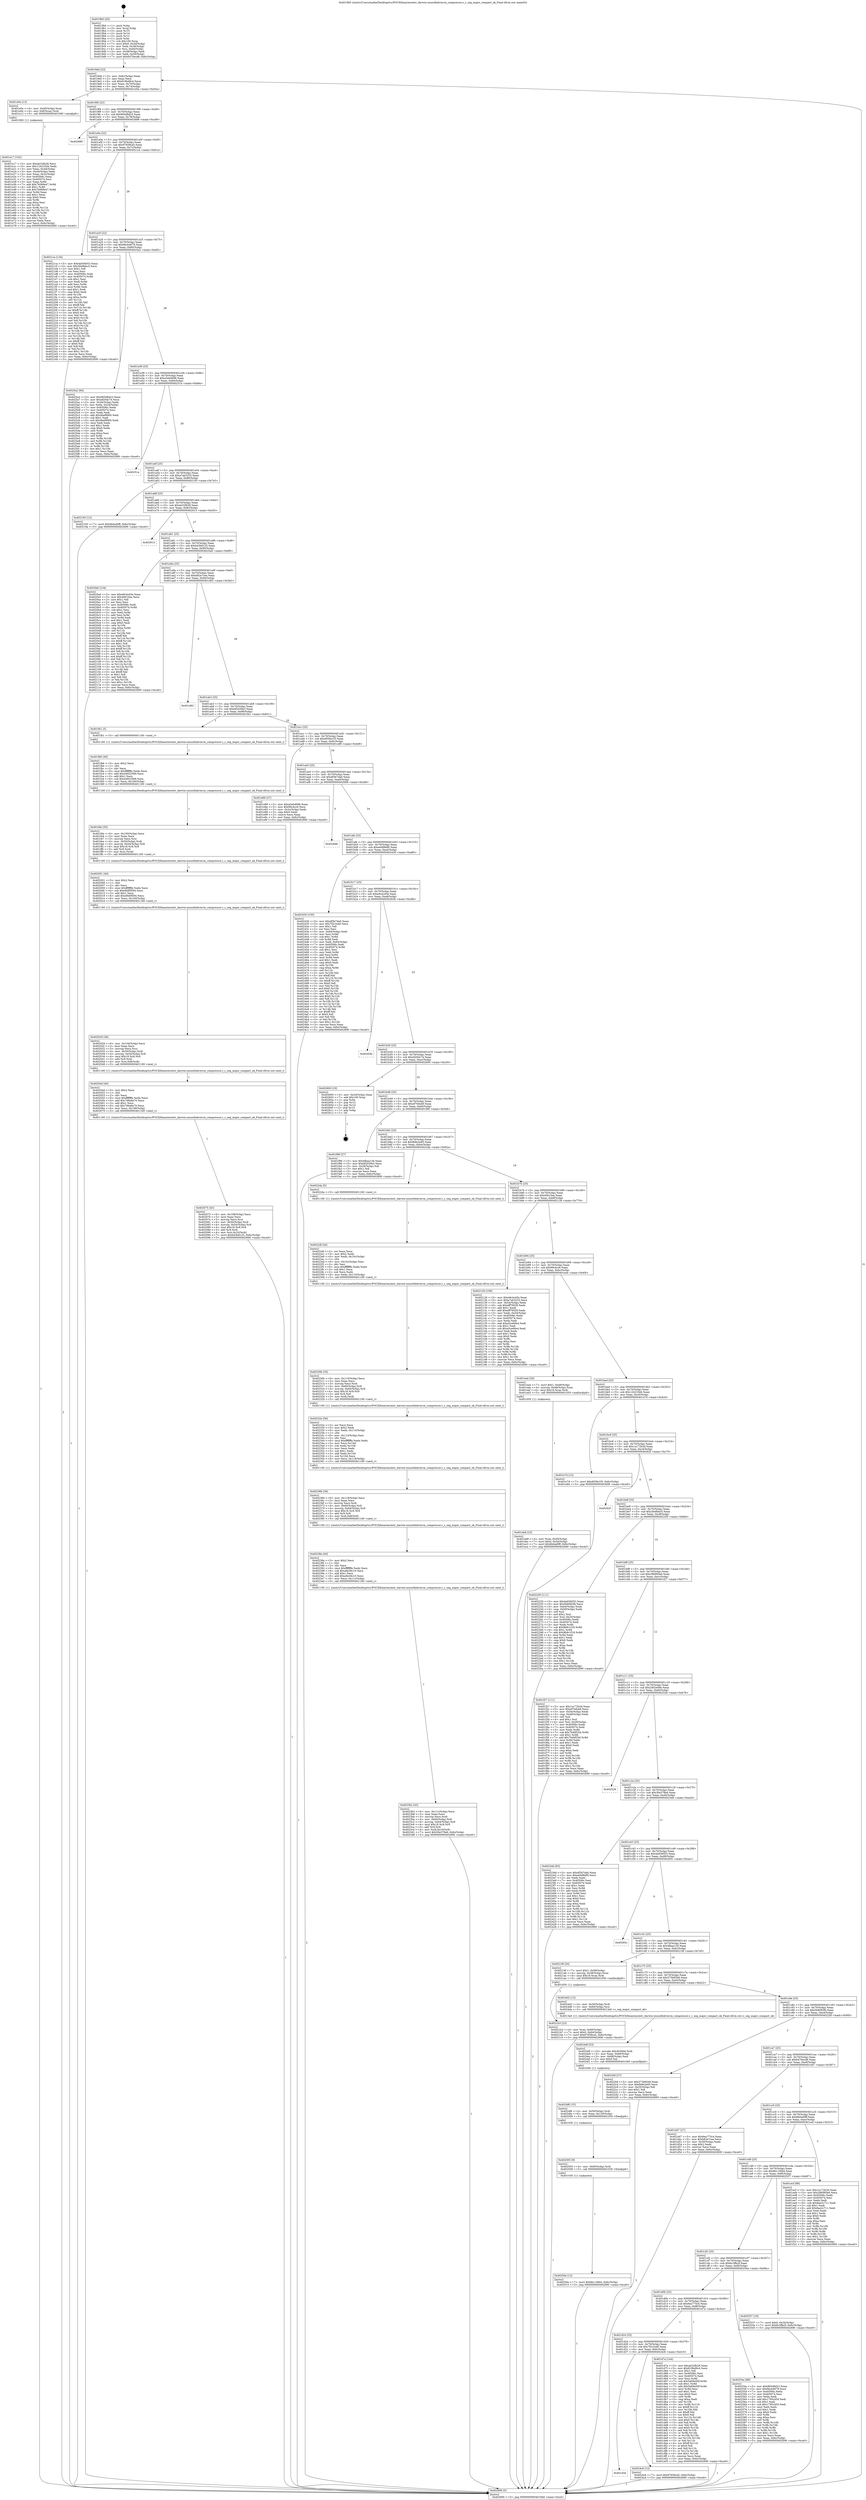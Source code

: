 digraph "0x4019b0" {
  label = "0x4019b0 (/mnt/c/Users/mathe/Desktop/tcc/POCII/binaries/extr_darwin-xnuosfmkvmvm_compressor.c_c_seg_major_compact_ok_Final-ollvm.out::main(0))"
  labelloc = "t"
  node[shape=record]

  Entry [label="",width=0.3,height=0.3,shape=circle,fillcolor=black,style=filled]
  "0x4019dd" [label="{
     0x4019dd [23]\l
     | [instrs]\l
     &nbsp;&nbsp;0x4019dd \<+3\>: mov -0x6c(%rbp),%eax\l
     &nbsp;&nbsp;0x4019e0 \<+2\>: mov %eax,%ecx\l
     &nbsp;&nbsp;0x4019e2 \<+6\>: sub $0x819bd9c4,%ecx\l
     &nbsp;&nbsp;0x4019e8 \<+3\>: mov %eax,-0x70(%rbp)\l
     &nbsp;&nbsp;0x4019eb \<+3\>: mov %ecx,-0x74(%rbp)\l
     &nbsp;&nbsp;0x4019ee \<+6\>: je 0000000000401e0a \<main+0x45a\>\l
  }"]
  "0x401e0a" [label="{
     0x401e0a [13]\l
     | [instrs]\l
     &nbsp;&nbsp;0x401e0a \<+4\>: mov -0x40(%rbp),%rax\l
     &nbsp;&nbsp;0x401e0e \<+4\>: mov 0x8(%rax),%rdi\l
     &nbsp;&nbsp;0x401e12 \<+5\>: call 0000000000401060 \<atoi@plt\>\l
     | [calls]\l
     &nbsp;&nbsp;0x401060 \{1\} (unknown)\l
  }"]
  "0x4019f4" [label="{
     0x4019f4 [22]\l
     | [instrs]\l
     &nbsp;&nbsp;0x4019f4 \<+5\>: jmp 00000000004019f9 \<main+0x49\>\l
     &nbsp;&nbsp;0x4019f9 \<+3\>: mov -0x70(%rbp),%eax\l
     &nbsp;&nbsp;0x4019fc \<+5\>: sub $0x965d8d23,%eax\l
     &nbsp;&nbsp;0x401a01 \<+3\>: mov %eax,-0x78(%rbp)\l
     &nbsp;&nbsp;0x401a04 \<+6\>: je 0000000000402689 \<main+0xcd9\>\l
  }"]
  Exit [label="",width=0.3,height=0.3,shape=circle,fillcolor=black,style=filled,peripheries=2]
  "0x402689" [label="{
     0x402689\l
  }", style=dashed]
  "0x401a0a" [label="{
     0x401a0a [22]\l
     | [instrs]\l
     &nbsp;&nbsp;0x401a0a \<+5\>: jmp 0000000000401a0f \<main+0x5f\>\l
     &nbsp;&nbsp;0x401a0f \<+3\>: mov -0x70(%rbp),%eax\l
     &nbsp;&nbsp;0x401a12 \<+5\>: sub $0x97659ca5,%eax\l
     &nbsp;&nbsp;0x401a17 \<+3\>: mov %eax,-0x7c(%rbp)\l
     &nbsp;&nbsp;0x401a1a \<+6\>: je 00000000004021ca \<main+0x81a\>\l
  }"]
  "0x40250e" [label="{
     0x40250e [12]\l
     | [instrs]\l
     &nbsp;&nbsp;0x40250e \<+7\>: movl $0x6b116f44,-0x6c(%rbp)\l
     &nbsp;&nbsp;0x402515 \<+5\>: jmp 0000000000402690 \<main+0xce0\>\l
  }"]
  "0x4021ca" [label="{
     0x4021ca [134]\l
     | [instrs]\l
     &nbsp;&nbsp;0x4021ca \<+5\>: mov $0x4a936053,%eax\l
     &nbsp;&nbsp;0x4021cf \<+5\>: mov $0x26e8bbc5,%ecx\l
     &nbsp;&nbsp;0x4021d4 \<+2\>: mov $0x1,%dl\l
     &nbsp;&nbsp;0x4021d6 \<+2\>: xor %esi,%esi\l
     &nbsp;&nbsp;0x4021d8 \<+7\>: mov 0x40506c,%edi\l
     &nbsp;&nbsp;0x4021df \<+8\>: mov 0x405074,%r8d\l
     &nbsp;&nbsp;0x4021e7 \<+3\>: sub $0x1,%esi\l
     &nbsp;&nbsp;0x4021ea \<+3\>: mov %edi,%r9d\l
     &nbsp;&nbsp;0x4021ed \<+3\>: add %esi,%r9d\l
     &nbsp;&nbsp;0x4021f0 \<+4\>: imul %r9d,%edi\l
     &nbsp;&nbsp;0x4021f4 \<+3\>: and $0x1,%edi\l
     &nbsp;&nbsp;0x4021f7 \<+3\>: cmp $0x0,%edi\l
     &nbsp;&nbsp;0x4021fa \<+4\>: sete %r10b\l
     &nbsp;&nbsp;0x4021fe \<+4\>: cmp $0xa,%r8d\l
     &nbsp;&nbsp;0x402202 \<+4\>: setl %r11b\l
     &nbsp;&nbsp;0x402206 \<+3\>: mov %r10b,%bl\l
     &nbsp;&nbsp;0x402209 \<+3\>: xor $0xff,%bl\l
     &nbsp;&nbsp;0x40220c \<+3\>: mov %r11b,%r14b\l
     &nbsp;&nbsp;0x40220f \<+4\>: xor $0xff,%r14b\l
     &nbsp;&nbsp;0x402213 \<+3\>: xor $0x0,%dl\l
     &nbsp;&nbsp;0x402216 \<+3\>: mov %bl,%r15b\l
     &nbsp;&nbsp;0x402219 \<+4\>: and $0x0,%r15b\l
     &nbsp;&nbsp;0x40221d \<+3\>: and %dl,%r10b\l
     &nbsp;&nbsp;0x402220 \<+3\>: mov %r14b,%r12b\l
     &nbsp;&nbsp;0x402223 \<+4\>: and $0x0,%r12b\l
     &nbsp;&nbsp;0x402227 \<+3\>: and %dl,%r11b\l
     &nbsp;&nbsp;0x40222a \<+3\>: or %r10b,%r15b\l
     &nbsp;&nbsp;0x40222d \<+3\>: or %r11b,%r12b\l
     &nbsp;&nbsp;0x402230 \<+3\>: xor %r12b,%r15b\l
     &nbsp;&nbsp;0x402233 \<+3\>: or %r14b,%bl\l
     &nbsp;&nbsp;0x402236 \<+3\>: xor $0xff,%bl\l
     &nbsp;&nbsp;0x402239 \<+3\>: or $0x0,%dl\l
     &nbsp;&nbsp;0x40223c \<+2\>: and %dl,%bl\l
     &nbsp;&nbsp;0x40223e \<+3\>: or %bl,%r15b\l
     &nbsp;&nbsp;0x402241 \<+4\>: test $0x1,%r15b\l
     &nbsp;&nbsp;0x402245 \<+3\>: cmovne %ecx,%eax\l
     &nbsp;&nbsp;0x402248 \<+3\>: mov %eax,-0x6c(%rbp)\l
     &nbsp;&nbsp;0x40224b \<+5\>: jmp 0000000000402690 \<main+0xce0\>\l
  }"]
  "0x401a20" [label="{
     0x401a20 [22]\l
     | [instrs]\l
     &nbsp;&nbsp;0x401a20 \<+5\>: jmp 0000000000401a25 \<main+0x75\>\l
     &nbsp;&nbsp;0x401a25 \<+3\>: mov -0x70(%rbp),%eax\l
     &nbsp;&nbsp;0x401a28 \<+5\>: sub $0x9bcb4679,%eax\l
     &nbsp;&nbsp;0x401a2d \<+3\>: mov %eax,-0x80(%rbp)\l
     &nbsp;&nbsp;0x401a30 \<+6\>: je 00000000004025a2 \<main+0xbf2\>\l
  }"]
  "0x402505" [label="{
     0x402505 [9]\l
     | [instrs]\l
     &nbsp;&nbsp;0x402505 \<+4\>: mov -0x60(%rbp),%rdi\l
     &nbsp;&nbsp;0x402509 \<+5\>: call 0000000000401030 \<free@plt\>\l
     | [calls]\l
     &nbsp;&nbsp;0x401030 \{1\} (unknown)\l
  }"]
  "0x4025a2" [label="{
     0x4025a2 [94]\l
     | [instrs]\l
     &nbsp;&nbsp;0x4025a2 \<+5\>: mov $0x965d8d23,%eax\l
     &nbsp;&nbsp;0x4025a7 \<+5\>: mov $0xef20dc74,%ecx\l
     &nbsp;&nbsp;0x4025ac \<+3\>: mov -0x34(%rbp),%edx\l
     &nbsp;&nbsp;0x4025af \<+3\>: mov %edx,-0x24(%rbp)\l
     &nbsp;&nbsp;0x4025b2 \<+7\>: mov 0x40506c,%edx\l
     &nbsp;&nbsp;0x4025b9 \<+7\>: mov 0x405074,%esi\l
     &nbsp;&nbsp;0x4025c0 \<+2\>: mov %edx,%edi\l
     &nbsp;&nbsp;0x4025c2 \<+6\>: add $0x4bef8900,%edi\l
     &nbsp;&nbsp;0x4025c8 \<+3\>: sub $0x1,%edi\l
     &nbsp;&nbsp;0x4025cb \<+6\>: sub $0x4bef8900,%edi\l
     &nbsp;&nbsp;0x4025d1 \<+3\>: imul %edi,%edx\l
     &nbsp;&nbsp;0x4025d4 \<+3\>: and $0x1,%edx\l
     &nbsp;&nbsp;0x4025d7 \<+3\>: cmp $0x0,%edx\l
     &nbsp;&nbsp;0x4025da \<+4\>: sete %r8b\l
     &nbsp;&nbsp;0x4025de \<+3\>: cmp $0xa,%esi\l
     &nbsp;&nbsp;0x4025e1 \<+4\>: setl %r9b\l
     &nbsp;&nbsp;0x4025e5 \<+3\>: mov %r8b,%r10b\l
     &nbsp;&nbsp;0x4025e8 \<+3\>: and %r9b,%r10b\l
     &nbsp;&nbsp;0x4025eb \<+3\>: xor %r9b,%r8b\l
     &nbsp;&nbsp;0x4025ee \<+3\>: or %r8b,%r10b\l
     &nbsp;&nbsp;0x4025f1 \<+4\>: test $0x1,%r10b\l
     &nbsp;&nbsp;0x4025f5 \<+3\>: cmovne %ecx,%eax\l
     &nbsp;&nbsp;0x4025f8 \<+3\>: mov %eax,-0x6c(%rbp)\l
     &nbsp;&nbsp;0x4025fb \<+5\>: jmp 0000000000402690 \<main+0xce0\>\l
  }"]
  "0x401a36" [label="{
     0x401a36 [25]\l
     | [instrs]\l
     &nbsp;&nbsp;0x401a36 \<+5\>: jmp 0000000000401a3b \<main+0x8b\>\l
     &nbsp;&nbsp;0x401a3b \<+3\>: mov -0x70(%rbp),%eax\l
     &nbsp;&nbsp;0x401a3e \<+5\>: sub $0xa5eb4696,%eax\l
     &nbsp;&nbsp;0x401a43 \<+6\>: mov %eax,-0x84(%rbp)\l
     &nbsp;&nbsp;0x401a49 \<+6\>: je 000000000040251a \<main+0xb6a\>\l
  }"]
  "0x4024f6" [label="{
     0x4024f6 [15]\l
     | [instrs]\l
     &nbsp;&nbsp;0x4024f6 \<+4\>: mov -0x50(%rbp),%rdi\l
     &nbsp;&nbsp;0x4024fa \<+6\>: mov %eax,-0x120(%rbp)\l
     &nbsp;&nbsp;0x402500 \<+5\>: call 0000000000401030 \<free@plt\>\l
     | [calls]\l
     &nbsp;&nbsp;0x401030 \{1\} (unknown)\l
  }"]
  "0x40251a" [label="{
     0x40251a\l
  }", style=dashed]
  "0x401a4f" [label="{
     0x401a4f [25]\l
     | [instrs]\l
     &nbsp;&nbsp;0x401a4f \<+5\>: jmp 0000000000401a54 \<main+0xa4\>\l
     &nbsp;&nbsp;0x401a54 \<+3\>: mov -0x70(%rbp),%eax\l
     &nbsp;&nbsp;0x401a57 \<+5\>: sub $0xa7ab3253,%eax\l
     &nbsp;&nbsp;0x401a5c \<+6\>: mov %eax,-0x88(%rbp)\l
     &nbsp;&nbsp;0x401a62 \<+6\>: je 0000000000402193 \<main+0x7e3\>\l
  }"]
  "0x4024df" [label="{
     0x4024df [23]\l
     | [instrs]\l
     &nbsp;&nbsp;0x4024df \<+10\>: movabs $0x4030b6,%rdi\l
     &nbsp;&nbsp;0x4024e9 \<+3\>: mov %eax,-0x68(%rbp)\l
     &nbsp;&nbsp;0x4024ec \<+3\>: mov -0x68(%rbp),%esi\l
     &nbsp;&nbsp;0x4024ef \<+2\>: mov $0x0,%al\l
     &nbsp;&nbsp;0x4024f1 \<+5\>: call 0000000000401040 \<printf@plt\>\l
     | [calls]\l
     &nbsp;&nbsp;0x401040 \{1\} (unknown)\l
  }"]
  "0x402193" [label="{
     0x402193 [12]\l
     | [instrs]\l
     &nbsp;&nbsp;0x402193 \<+7\>: movl $0x6b0ad0ff,-0x6c(%rbp)\l
     &nbsp;&nbsp;0x40219a \<+5\>: jmp 0000000000402690 \<main+0xce0\>\l
  }"]
  "0x401a68" [label="{
     0x401a68 [25]\l
     | [instrs]\l
     &nbsp;&nbsp;0x401a68 \<+5\>: jmp 0000000000401a6d \<main+0xbd\>\l
     &nbsp;&nbsp;0x401a6d \<+3\>: mov -0x70(%rbp),%eax\l
     &nbsp;&nbsp;0x401a70 \<+5\>: sub $0xab32fb28,%eax\l
     &nbsp;&nbsp;0x401a75 \<+6\>: mov %eax,-0x8c(%rbp)\l
     &nbsp;&nbsp;0x401a7b \<+6\>: je 0000000000402613 \<main+0xc63\>\l
  }"]
  "0x401d3d" [label="{
     0x401d3d\l
  }", style=dashed]
  "0x402613" [label="{
     0x402613\l
  }", style=dashed]
  "0x401a81" [label="{
     0x401a81 [25]\l
     | [instrs]\l
     &nbsp;&nbsp;0x401a81 \<+5\>: jmp 0000000000401a86 \<main+0xd6\>\l
     &nbsp;&nbsp;0x401a86 \<+3\>: mov -0x70(%rbp),%eax\l
     &nbsp;&nbsp;0x401a89 \<+5\>: sub $0xb43b9125,%eax\l
     &nbsp;&nbsp;0x401a8e \<+6\>: mov %eax,-0x90(%rbp)\l
     &nbsp;&nbsp;0x401a94 \<+6\>: je 00000000004020a0 \<main+0x6f0\>\l
  }"]
  "0x4024c6" [label="{
     0x4024c6 [12]\l
     | [instrs]\l
     &nbsp;&nbsp;0x4024c6 \<+7\>: movl $0x97659ca5,-0x6c(%rbp)\l
     &nbsp;&nbsp;0x4024cd \<+5\>: jmp 0000000000402690 \<main+0xce0\>\l
  }"]
  "0x4020a0" [label="{
     0x4020a0 [134]\l
     | [instrs]\l
     &nbsp;&nbsp;0x4020a0 \<+5\>: mov $0xe9c4cd3e,%eax\l
     &nbsp;&nbsp;0x4020a5 \<+5\>: mov $0x40610ea,%ecx\l
     &nbsp;&nbsp;0x4020aa \<+2\>: mov $0x1,%dl\l
     &nbsp;&nbsp;0x4020ac \<+2\>: xor %esi,%esi\l
     &nbsp;&nbsp;0x4020ae \<+7\>: mov 0x40506c,%edi\l
     &nbsp;&nbsp;0x4020b5 \<+8\>: mov 0x405074,%r8d\l
     &nbsp;&nbsp;0x4020bd \<+3\>: sub $0x1,%esi\l
     &nbsp;&nbsp;0x4020c0 \<+3\>: mov %edi,%r9d\l
     &nbsp;&nbsp;0x4020c3 \<+3\>: add %esi,%r9d\l
     &nbsp;&nbsp;0x4020c6 \<+4\>: imul %r9d,%edi\l
     &nbsp;&nbsp;0x4020ca \<+3\>: and $0x1,%edi\l
     &nbsp;&nbsp;0x4020cd \<+3\>: cmp $0x0,%edi\l
     &nbsp;&nbsp;0x4020d0 \<+4\>: sete %r10b\l
     &nbsp;&nbsp;0x4020d4 \<+4\>: cmp $0xa,%r8d\l
     &nbsp;&nbsp;0x4020d8 \<+4\>: setl %r11b\l
     &nbsp;&nbsp;0x4020dc \<+3\>: mov %r10b,%bl\l
     &nbsp;&nbsp;0x4020df \<+3\>: xor $0xff,%bl\l
     &nbsp;&nbsp;0x4020e2 \<+3\>: mov %r11b,%r14b\l
     &nbsp;&nbsp;0x4020e5 \<+4\>: xor $0xff,%r14b\l
     &nbsp;&nbsp;0x4020e9 \<+3\>: xor $0x1,%dl\l
     &nbsp;&nbsp;0x4020ec \<+3\>: mov %bl,%r15b\l
     &nbsp;&nbsp;0x4020ef \<+4\>: and $0xff,%r15b\l
     &nbsp;&nbsp;0x4020f3 \<+3\>: and %dl,%r10b\l
     &nbsp;&nbsp;0x4020f6 \<+3\>: mov %r14b,%r12b\l
     &nbsp;&nbsp;0x4020f9 \<+4\>: and $0xff,%r12b\l
     &nbsp;&nbsp;0x4020fd \<+3\>: and %dl,%r11b\l
     &nbsp;&nbsp;0x402100 \<+3\>: or %r10b,%r15b\l
     &nbsp;&nbsp;0x402103 \<+3\>: or %r11b,%r12b\l
     &nbsp;&nbsp;0x402106 \<+3\>: xor %r12b,%r15b\l
     &nbsp;&nbsp;0x402109 \<+3\>: or %r14b,%bl\l
     &nbsp;&nbsp;0x40210c \<+3\>: xor $0xff,%bl\l
     &nbsp;&nbsp;0x40210f \<+3\>: or $0x1,%dl\l
     &nbsp;&nbsp;0x402112 \<+2\>: and %dl,%bl\l
     &nbsp;&nbsp;0x402114 \<+3\>: or %bl,%r15b\l
     &nbsp;&nbsp;0x402117 \<+4\>: test $0x1,%r15b\l
     &nbsp;&nbsp;0x40211b \<+3\>: cmovne %ecx,%eax\l
     &nbsp;&nbsp;0x40211e \<+3\>: mov %eax,-0x6c(%rbp)\l
     &nbsp;&nbsp;0x402121 \<+5\>: jmp 0000000000402690 \<main+0xce0\>\l
  }"]
  "0x401a9a" [label="{
     0x401a9a [25]\l
     | [instrs]\l
     &nbsp;&nbsp;0x401a9a \<+5\>: jmp 0000000000401a9f \<main+0xef\>\l
     &nbsp;&nbsp;0x401a9f \<+3\>: mov -0x70(%rbp),%eax\l
     &nbsp;&nbsp;0x401aa2 \<+5\>: sub $0xb82e7cee,%eax\l
     &nbsp;&nbsp;0x401aa7 \<+6\>: mov %eax,-0x94(%rbp)\l
     &nbsp;&nbsp;0x401aad \<+6\>: je 0000000000401d62 \<main+0x3b2\>\l
  }"]
  "0x4023b2" [label="{
     0x4023b2 [43]\l
     | [instrs]\l
     &nbsp;&nbsp;0x4023b2 \<+6\>: mov -0x11c(%rbp),%ecx\l
     &nbsp;&nbsp;0x4023b8 \<+3\>: imul %eax,%ecx\l
     &nbsp;&nbsp;0x4023bb \<+3\>: movslq %ecx,%rdi\l
     &nbsp;&nbsp;0x4023be \<+4\>: mov -0x60(%rbp),%r8\l
     &nbsp;&nbsp;0x4023c2 \<+4\>: movslq -0x64(%rbp),%r9\l
     &nbsp;&nbsp;0x4023c6 \<+4\>: imul $0x18,%r9,%r9\l
     &nbsp;&nbsp;0x4023ca \<+3\>: add %r9,%r8\l
     &nbsp;&nbsp;0x4023cd \<+4\>: mov %rdi,0x10(%r8)\l
     &nbsp;&nbsp;0x4023d1 \<+7\>: movl $0x30e378e6,-0x6c(%rbp)\l
     &nbsp;&nbsp;0x4023d8 \<+5\>: jmp 0000000000402690 \<main+0xce0\>\l
  }"]
  "0x401d62" [label="{
     0x401d62\l
  }", style=dashed]
  "0x401ab3" [label="{
     0x401ab3 [25]\l
     | [instrs]\l
     &nbsp;&nbsp;0x401ab3 \<+5\>: jmp 0000000000401ab8 \<main+0x108\>\l
     &nbsp;&nbsp;0x401ab8 \<+3\>: mov -0x70(%rbp),%eax\l
     &nbsp;&nbsp;0x401abb \<+5\>: sub $0xbf2039e3,%eax\l
     &nbsp;&nbsp;0x401ac0 \<+6\>: mov %eax,-0x98(%rbp)\l
     &nbsp;&nbsp;0x401ac6 \<+6\>: je 0000000000401fb1 \<main+0x601\>\l
  }"]
  "0x40238a" [label="{
     0x40238a [40]\l
     | [instrs]\l
     &nbsp;&nbsp;0x40238a \<+5\>: mov $0x2,%ecx\l
     &nbsp;&nbsp;0x40238f \<+1\>: cltd\l
     &nbsp;&nbsp;0x402390 \<+2\>: idiv %ecx\l
     &nbsp;&nbsp;0x402392 \<+6\>: imul $0xfffffffe,%edx,%ecx\l
     &nbsp;&nbsp;0x402398 \<+6\>: sub $0xa9e36c10,%ecx\l
     &nbsp;&nbsp;0x40239e \<+3\>: add $0x1,%ecx\l
     &nbsp;&nbsp;0x4023a1 \<+6\>: add $0xa9e36c10,%ecx\l
     &nbsp;&nbsp;0x4023a7 \<+6\>: mov %ecx,-0x11c(%rbp)\l
     &nbsp;&nbsp;0x4023ad \<+5\>: call 0000000000401160 \<next_i\>\l
     | [calls]\l
     &nbsp;&nbsp;0x401160 \{1\} (/mnt/c/Users/mathe/Desktop/tcc/POCII/binaries/extr_darwin-xnuosfmkvmvm_compressor.c_c_seg_major_compact_ok_Final-ollvm.out::next_i)\l
  }"]
  "0x401fb1" [label="{
     0x401fb1 [5]\l
     | [instrs]\l
     &nbsp;&nbsp;0x401fb1 \<+5\>: call 0000000000401160 \<next_i\>\l
     | [calls]\l
     &nbsp;&nbsp;0x401160 \{1\} (/mnt/c/Users/mathe/Desktop/tcc/POCII/binaries/extr_darwin-xnuosfmkvmvm_compressor.c_c_seg_major_compact_ok_Final-ollvm.out::next_i)\l
  }"]
  "0x401acc" [label="{
     0x401acc [25]\l
     | [instrs]\l
     &nbsp;&nbsp;0x401acc \<+5\>: jmp 0000000000401ad1 \<main+0x121\>\l
     &nbsp;&nbsp;0x401ad1 \<+3\>: mov -0x70(%rbp),%eax\l
     &nbsp;&nbsp;0x401ad4 \<+5\>: sub $0xd056e1f3,%eax\l
     &nbsp;&nbsp;0x401ad9 \<+6\>: mov %eax,-0x9c(%rbp)\l
     &nbsp;&nbsp;0x401adf \<+6\>: je 0000000000401e89 \<main+0x4d9\>\l
  }"]
  "0x402366" [label="{
     0x402366 [36]\l
     | [instrs]\l
     &nbsp;&nbsp;0x402366 \<+6\>: mov -0x118(%rbp),%ecx\l
     &nbsp;&nbsp;0x40236c \<+3\>: imul %eax,%ecx\l
     &nbsp;&nbsp;0x40236f \<+3\>: movslq %ecx,%rdi\l
     &nbsp;&nbsp;0x402372 \<+4\>: mov -0x60(%rbp),%r8\l
     &nbsp;&nbsp;0x402376 \<+4\>: movslq -0x64(%rbp),%r9\l
     &nbsp;&nbsp;0x40237a \<+4\>: imul $0x18,%r9,%r9\l
     &nbsp;&nbsp;0x40237e \<+3\>: add %r9,%r8\l
     &nbsp;&nbsp;0x402381 \<+4\>: mov %rdi,0x8(%r8)\l
     &nbsp;&nbsp;0x402385 \<+5\>: call 0000000000401160 \<next_i\>\l
     | [calls]\l
     &nbsp;&nbsp;0x401160 \{1\} (/mnt/c/Users/mathe/Desktop/tcc/POCII/binaries/extr_darwin-xnuosfmkvmvm_compressor.c_c_seg_major_compact_ok_Final-ollvm.out::next_i)\l
  }"]
  "0x401e89" [label="{
     0x401e89 [27]\l
     | [instrs]\l
     &nbsp;&nbsp;0x401e89 \<+5\>: mov $0xa5eb4696,%eax\l
     &nbsp;&nbsp;0x401e8e \<+5\>: mov $0x99c4cc6,%ecx\l
     &nbsp;&nbsp;0x401e93 \<+3\>: mov -0x2c(%rbp),%edx\l
     &nbsp;&nbsp;0x401e96 \<+3\>: cmp $0x0,%edx\l
     &nbsp;&nbsp;0x401e99 \<+3\>: cmove %ecx,%eax\l
     &nbsp;&nbsp;0x401e9c \<+3\>: mov %eax,-0x6c(%rbp)\l
     &nbsp;&nbsp;0x401e9f \<+5\>: jmp 0000000000402690 \<main+0xce0\>\l
  }"]
  "0x401ae5" [label="{
     0x401ae5 [25]\l
     | [instrs]\l
     &nbsp;&nbsp;0x401ae5 \<+5\>: jmp 0000000000401aea \<main+0x13a\>\l
     &nbsp;&nbsp;0x401aea \<+3\>: mov -0x70(%rbp),%eax\l
     &nbsp;&nbsp;0x401aed \<+5\>: sub $0xdf3b7da0,%eax\l
     &nbsp;&nbsp;0x401af2 \<+6\>: mov %eax,-0xa0(%rbp)\l
     &nbsp;&nbsp;0x401af8 \<+6\>: je 0000000000402668 \<main+0xcb8\>\l
  }"]
  "0x40232e" [label="{
     0x40232e [56]\l
     | [instrs]\l
     &nbsp;&nbsp;0x40232e \<+2\>: xor %ecx,%ecx\l
     &nbsp;&nbsp;0x402330 \<+5\>: mov $0x2,%edx\l
     &nbsp;&nbsp;0x402335 \<+6\>: mov %edx,-0x114(%rbp)\l
     &nbsp;&nbsp;0x40233b \<+1\>: cltd\l
     &nbsp;&nbsp;0x40233c \<+6\>: mov -0x114(%rbp),%esi\l
     &nbsp;&nbsp;0x402342 \<+2\>: idiv %esi\l
     &nbsp;&nbsp;0x402344 \<+6\>: imul $0xfffffffe,%edx,%edx\l
     &nbsp;&nbsp;0x40234a \<+3\>: mov %ecx,%r10d\l
     &nbsp;&nbsp;0x40234d \<+3\>: sub %edx,%r10d\l
     &nbsp;&nbsp;0x402350 \<+2\>: mov %ecx,%edx\l
     &nbsp;&nbsp;0x402352 \<+3\>: sub $0x1,%edx\l
     &nbsp;&nbsp;0x402355 \<+3\>: add %edx,%r10d\l
     &nbsp;&nbsp;0x402358 \<+3\>: sub %r10d,%ecx\l
     &nbsp;&nbsp;0x40235b \<+6\>: mov %ecx,-0x118(%rbp)\l
     &nbsp;&nbsp;0x402361 \<+5\>: call 0000000000401160 \<next_i\>\l
     | [calls]\l
     &nbsp;&nbsp;0x401160 \{1\} (/mnt/c/Users/mathe/Desktop/tcc/POCII/binaries/extr_darwin-xnuosfmkvmvm_compressor.c_c_seg_major_compact_ok_Final-ollvm.out::next_i)\l
  }"]
  "0x402668" [label="{
     0x402668\l
  }", style=dashed]
  "0x401afe" [label="{
     0x401afe [25]\l
     | [instrs]\l
     &nbsp;&nbsp;0x401afe \<+5\>: jmp 0000000000401b03 \<main+0x153\>\l
     &nbsp;&nbsp;0x401b03 \<+3\>: mov -0x70(%rbp),%eax\l
     &nbsp;&nbsp;0x401b06 \<+5\>: sub $0xe6488df0,%eax\l
     &nbsp;&nbsp;0x401b0b \<+6\>: mov %eax,-0xa4(%rbp)\l
     &nbsp;&nbsp;0x401b11 \<+6\>: je 0000000000402430 \<main+0xa80\>\l
  }"]
  "0x40230b" [label="{
     0x40230b [35]\l
     | [instrs]\l
     &nbsp;&nbsp;0x40230b \<+6\>: mov -0x110(%rbp),%ecx\l
     &nbsp;&nbsp;0x402311 \<+3\>: imul %eax,%ecx\l
     &nbsp;&nbsp;0x402314 \<+3\>: movslq %ecx,%rdi\l
     &nbsp;&nbsp;0x402317 \<+4\>: mov -0x60(%rbp),%r8\l
     &nbsp;&nbsp;0x40231b \<+4\>: movslq -0x64(%rbp),%r9\l
     &nbsp;&nbsp;0x40231f \<+4\>: imul $0x18,%r9,%r9\l
     &nbsp;&nbsp;0x402323 \<+3\>: add %r9,%r8\l
     &nbsp;&nbsp;0x402326 \<+3\>: mov %rdi,(%r8)\l
     &nbsp;&nbsp;0x402329 \<+5\>: call 0000000000401160 \<next_i\>\l
     | [calls]\l
     &nbsp;&nbsp;0x401160 \{1\} (/mnt/c/Users/mathe/Desktop/tcc/POCII/binaries/extr_darwin-xnuosfmkvmvm_compressor.c_c_seg_major_compact_ok_Final-ollvm.out::next_i)\l
  }"]
  "0x402430" [label="{
     0x402430 [150]\l
     | [instrs]\l
     &nbsp;&nbsp;0x402430 \<+5\>: mov $0xdf3b7da0,%eax\l
     &nbsp;&nbsp;0x402435 \<+5\>: mov $0x7f2c3cb0,%ecx\l
     &nbsp;&nbsp;0x40243a \<+2\>: mov $0x1,%dl\l
     &nbsp;&nbsp;0x40243c \<+2\>: xor %esi,%esi\l
     &nbsp;&nbsp;0x40243e \<+3\>: mov -0x64(%rbp),%edi\l
     &nbsp;&nbsp;0x402441 \<+3\>: mov %esi,%r8d\l
     &nbsp;&nbsp;0x402444 \<+4\>: sub $0x1,%r8d\l
     &nbsp;&nbsp;0x402448 \<+3\>: sub %r8d,%edi\l
     &nbsp;&nbsp;0x40244b \<+3\>: mov %edi,-0x64(%rbp)\l
     &nbsp;&nbsp;0x40244e \<+7\>: mov 0x40506c,%edi\l
     &nbsp;&nbsp;0x402455 \<+8\>: mov 0x405074,%r8d\l
     &nbsp;&nbsp;0x40245d \<+3\>: sub $0x1,%esi\l
     &nbsp;&nbsp;0x402460 \<+3\>: mov %edi,%r9d\l
     &nbsp;&nbsp;0x402463 \<+3\>: add %esi,%r9d\l
     &nbsp;&nbsp;0x402466 \<+4\>: imul %r9d,%edi\l
     &nbsp;&nbsp;0x40246a \<+3\>: and $0x1,%edi\l
     &nbsp;&nbsp;0x40246d \<+3\>: cmp $0x0,%edi\l
     &nbsp;&nbsp;0x402470 \<+4\>: sete %r10b\l
     &nbsp;&nbsp;0x402474 \<+4\>: cmp $0xa,%r8d\l
     &nbsp;&nbsp;0x402478 \<+4\>: setl %r11b\l
     &nbsp;&nbsp;0x40247c \<+3\>: mov %r10b,%bl\l
     &nbsp;&nbsp;0x40247f \<+3\>: xor $0xff,%bl\l
     &nbsp;&nbsp;0x402482 \<+3\>: mov %r11b,%r14b\l
     &nbsp;&nbsp;0x402485 \<+4\>: xor $0xff,%r14b\l
     &nbsp;&nbsp;0x402489 \<+3\>: xor $0x0,%dl\l
     &nbsp;&nbsp;0x40248c \<+3\>: mov %bl,%r15b\l
     &nbsp;&nbsp;0x40248f \<+4\>: and $0x0,%r15b\l
     &nbsp;&nbsp;0x402493 \<+3\>: and %dl,%r10b\l
     &nbsp;&nbsp;0x402496 \<+3\>: mov %r14b,%r12b\l
     &nbsp;&nbsp;0x402499 \<+4\>: and $0x0,%r12b\l
     &nbsp;&nbsp;0x40249d \<+3\>: and %dl,%r11b\l
     &nbsp;&nbsp;0x4024a0 \<+3\>: or %r10b,%r15b\l
     &nbsp;&nbsp;0x4024a3 \<+3\>: or %r11b,%r12b\l
     &nbsp;&nbsp;0x4024a6 \<+3\>: xor %r12b,%r15b\l
     &nbsp;&nbsp;0x4024a9 \<+3\>: or %r14b,%bl\l
     &nbsp;&nbsp;0x4024ac \<+3\>: xor $0xff,%bl\l
     &nbsp;&nbsp;0x4024af \<+3\>: or $0x0,%dl\l
     &nbsp;&nbsp;0x4024b2 \<+2\>: and %dl,%bl\l
     &nbsp;&nbsp;0x4024b4 \<+3\>: or %bl,%r15b\l
     &nbsp;&nbsp;0x4024b7 \<+4\>: test $0x1,%r15b\l
     &nbsp;&nbsp;0x4024bb \<+3\>: cmovne %ecx,%eax\l
     &nbsp;&nbsp;0x4024be \<+3\>: mov %eax,-0x6c(%rbp)\l
     &nbsp;&nbsp;0x4024c1 \<+5\>: jmp 0000000000402690 \<main+0xce0\>\l
  }"]
  "0x401b17" [label="{
     0x401b17 [25]\l
     | [instrs]\l
     &nbsp;&nbsp;0x401b17 \<+5\>: jmp 0000000000401b1c \<main+0x16c\>\l
     &nbsp;&nbsp;0x401b1c \<+3\>: mov -0x70(%rbp),%eax\l
     &nbsp;&nbsp;0x401b1f \<+5\>: sub $0xe9c4cd3e,%eax\l
     &nbsp;&nbsp;0x401b24 \<+6\>: mov %eax,-0xa8(%rbp)\l
     &nbsp;&nbsp;0x401b2a \<+6\>: je 000000000040263b \<main+0xc8b\>\l
  }"]
  "0x4022df" [label="{
     0x4022df [44]\l
     | [instrs]\l
     &nbsp;&nbsp;0x4022df \<+2\>: xor %ecx,%ecx\l
     &nbsp;&nbsp;0x4022e1 \<+5\>: mov $0x2,%edx\l
     &nbsp;&nbsp;0x4022e6 \<+6\>: mov %edx,-0x10c(%rbp)\l
     &nbsp;&nbsp;0x4022ec \<+1\>: cltd\l
     &nbsp;&nbsp;0x4022ed \<+6\>: mov -0x10c(%rbp),%esi\l
     &nbsp;&nbsp;0x4022f3 \<+2\>: idiv %esi\l
     &nbsp;&nbsp;0x4022f5 \<+6\>: imul $0xfffffffe,%edx,%edx\l
     &nbsp;&nbsp;0x4022fb \<+3\>: sub $0x1,%ecx\l
     &nbsp;&nbsp;0x4022fe \<+2\>: sub %ecx,%edx\l
     &nbsp;&nbsp;0x402300 \<+6\>: mov %edx,-0x110(%rbp)\l
     &nbsp;&nbsp;0x402306 \<+5\>: call 0000000000401160 \<next_i\>\l
     | [calls]\l
     &nbsp;&nbsp;0x401160 \{1\} (/mnt/c/Users/mathe/Desktop/tcc/POCII/binaries/extr_darwin-xnuosfmkvmvm_compressor.c_c_seg_major_compact_ok_Final-ollvm.out::next_i)\l
  }"]
  "0x40263b" [label="{
     0x40263b\l
  }", style=dashed]
  "0x401b30" [label="{
     0x401b30 [25]\l
     | [instrs]\l
     &nbsp;&nbsp;0x401b30 \<+5\>: jmp 0000000000401b35 \<main+0x185\>\l
     &nbsp;&nbsp;0x401b35 \<+3\>: mov -0x70(%rbp),%eax\l
     &nbsp;&nbsp;0x401b38 \<+5\>: sub $0xef20dc74,%eax\l
     &nbsp;&nbsp;0x401b3d \<+6\>: mov %eax,-0xac(%rbp)\l
     &nbsp;&nbsp;0x401b43 \<+6\>: je 0000000000402600 \<main+0xc50\>\l
  }"]
  "0x4021b3" [label="{
     0x4021b3 [23]\l
     | [instrs]\l
     &nbsp;&nbsp;0x4021b3 \<+4\>: mov %rax,-0x60(%rbp)\l
     &nbsp;&nbsp;0x4021b7 \<+7\>: movl $0x0,-0x64(%rbp)\l
     &nbsp;&nbsp;0x4021be \<+7\>: movl $0x97659ca5,-0x6c(%rbp)\l
     &nbsp;&nbsp;0x4021c5 \<+5\>: jmp 0000000000402690 \<main+0xce0\>\l
  }"]
  "0x402600" [label="{
     0x402600 [19]\l
     | [instrs]\l
     &nbsp;&nbsp;0x402600 \<+3\>: mov -0x24(%rbp),%eax\l
     &nbsp;&nbsp;0x402603 \<+7\>: add $0x100,%rsp\l
     &nbsp;&nbsp;0x40260a \<+1\>: pop %rbx\l
     &nbsp;&nbsp;0x40260b \<+2\>: pop %r12\l
     &nbsp;&nbsp;0x40260d \<+2\>: pop %r14\l
     &nbsp;&nbsp;0x40260f \<+2\>: pop %r15\l
     &nbsp;&nbsp;0x402611 \<+1\>: pop %rbp\l
     &nbsp;&nbsp;0x402612 \<+1\>: ret\l
  }"]
  "0x401b49" [label="{
     0x401b49 [25]\l
     | [instrs]\l
     &nbsp;&nbsp;0x401b49 \<+5\>: jmp 0000000000401b4e \<main+0x19e\>\l
     &nbsp;&nbsp;0x401b4e \<+3\>: mov -0x70(%rbp),%eax\l
     &nbsp;&nbsp;0x401b51 \<+5\>: sub $0xef70dcb9,%eax\l
     &nbsp;&nbsp;0x401b56 \<+6\>: mov %eax,-0xb0(%rbp)\l
     &nbsp;&nbsp;0x401b5c \<+6\>: je 0000000000401f96 \<main+0x5e6\>\l
  }"]
  "0x402075" [label="{
     0x402075 [43]\l
     | [instrs]\l
     &nbsp;&nbsp;0x402075 \<+6\>: mov -0x108(%rbp),%ecx\l
     &nbsp;&nbsp;0x40207b \<+3\>: imul %eax,%ecx\l
     &nbsp;&nbsp;0x40207e \<+3\>: movslq %ecx,%rsi\l
     &nbsp;&nbsp;0x402081 \<+4\>: mov -0x50(%rbp),%rdi\l
     &nbsp;&nbsp;0x402085 \<+4\>: movslq -0x54(%rbp),%r8\l
     &nbsp;&nbsp;0x402089 \<+4\>: imul $0x18,%r8,%r8\l
     &nbsp;&nbsp;0x40208d \<+3\>: add %r8,%rdi\l
     &nbsp;&nbsp;0x402090 \<+4\>: mov %rsi,0x10(%rdi)\l
     &nbsp;&nbsp;0x402094 \<+7\>: movl $0xb43b9125,-0x6c(%rbp)\l
     &nbsp;&nbsp;0x40209b \<+5\>: jmp 0000000000402690 \<main+0xce0\>\l
  }"]
  "0x401f96" [label="{
     0x401f96 [27]\l
     | [instrs]\l
     &nbsp;&nbsp;0x401f96 \<+5\>: mov $0x4fbaa126,%eax\l
     &nbsp;&nbsp;0x401f9b \<+5\>: mov $0xbf2039e3,%ecx\l
     &nbsp;&nbsp;0x401fa0 \<+3\>: mov -0x26(%rbp),%dl\l
     &nbsp;&nbsp;0x401fa3 \<+3\>: test $0x1,%dl\l
     &nbsp;&nbsp;0x401fa6 \<+3\>: cmovne %ecx,%eax\l
     &nbsp;&nbsp;0x401fa9 \<+3\>: mov %eax,-0x6c(%rbp)\l
     &nbsp;&nbsp;0x401fac \<+5\>: jmp 0000000000402690 \<main+0xce0\>\l
  }"]
  "0x401b62" [label="{
     0x401b62 [25]\l
     | [instrs]\l
     &nbsp;&nbsp;0x401b62 \<+5\>: jmp 0000000000401b67 \<main+0x1b7\>\l
     &nbsp;&nbsp;0x401b67 \<+3\>: mov -0x70(%rbp),%eax\l
     &nbsp;&nbsp;0x401b6a \<+5\>: sub $0xfb9e2e95,%eax\l
     &nbsp;&nbsp;0x401b6f \<+6\>: mov %eax,-0xb4(%rbp)\l
     &nbsp;&nbsp;0x401b75 \<+6\>: je 00000000004022da \<main+0x92a\>\l
  }"]
  "0x40204d" [label="{
     0x40204d [40]\l
     | [instrs]\l
     &nbsp;&nbsp;0x40204d \<+5\>: mov $0x2,%ecx\l
     &nbsp;&nbsp;0x402052 \<+1\>: cltd\l
     &nbsp;&nbsp;0x402053 \<+2\>: idiv %ecx\l
     &nbsp;&nbsp;0x402055 \<+6\>: imul $0xfffffffe,%edx,%ecx\l
     &nbsp;&nbsp;0x40205b \<+6\>: add $0x7d6a8a70,%ecx\l
     &nbsp;&nbsp;0x402061 \<+3\>: add $0x1,%ecx\l
     &nbsp;&nbsp;0x402064 \<+6\>: sub $0x7d6a8a70,%ecx\l
     &nbsp;&nbsp;0x40206a \<+6\>: mov %ecx,-0x108(%rbp)\l
     &nbsp;&nbsp;0x402070 \<+5\>: call 0000000000401160 \<next_i\>\l
     | [calls]\l
     &nbsp;&nbsp;0x401160 \{1\} (/mnt/c/Users/mathe/Desktop/tcc/POCII/binaries/extr_darwin-xnuosfmkvmvm_compressor.c_c_seg_major_compact_ok_Final-ollvm.out::next_i)\l
  }"]
  "0x4022da" [label="{
     0x4022da [5]\l
     | [instrs]\l
     &nbsp;&nbsp;0x4022da \<+5\>: call 0000000000401160 \<next_i\>\l
     | [calls]\l
     &nbsp;&nbsp;0x401160 \{1\} (/mnt/c/Users/mathe/Desktop/tcc/POCII/binaries/extr_darwin-xnuosfmkvmvm_compressor.c_c_seg_major_compact_ok_Final-ollvm.out::next_i)\l
  }"]
  "0x401b7b" [label="{
     0x401b7b [25]\l
     | [instrs]\l
     &nbsp;&nbsp;0x401b7b \<+5\>: jmp 0000000000401b80 \<main+0x1d0\>\l
     &nbsp;&nbsp;0x401b80 \<+3\>: mov -0x70(%rbp),%eax\l
     &nbsp;&nbsp;0x401b83 \<+5\>: sub $0x40610ea,%eax\l
     &nbsp;&nbsp;0x401b88 \<+6\>: mov %eax,-0xb8(%rbp)\l
     &nbsp;&nbsp;0x401b8e \<+6\>: je 0000000000402126 \<main+0x776\>\l
  }"]
  "0x402029" [label="{
     0x402029 [36]\l
     | [instrs]\l
     &nbsp;&nbsp;0x402029 \<+6\>: mov -0x104(%rbp),%ecx\l
     &nbsp;&nbsp;0x40202f \<+3\>: imul %eax,%ecx\l
     &nbsp;&nbsp;0x402032 \<+3\>: movslq %ecx,%rsi\l
     &nbsp;&nbsp;0x402035 \<+4\>: mov -0x50(%rbp),%rdi\l
     &nbsp;&nbsp;0x402039 \<+4\>: movslq -0x54(%rbp),%r8\l
     &nbsp;&nbsp;0x40203d \<+4\>: imul $0x18,%r8,%r8\l
     &nbsp;&nbsp;0x402041 \<+3\>: add %r8,%rdi\l
     &nbsp;&nbsp;0x402044 \<+4\>: mov %rsi,0x8(%rdi)\l
     &nbsp;&nbsp;0x402048 \<+5\>: call 0000000000401160 \<next_i\>\l
     | [calls]\l
     &nbsp;&nbsp;0x401160 \{1\} (/mnt/c/Users/mathe/Desktop/tcc/POCII/binaries/extr_darwin-xnuosfmkvmvm_compressor.c_c_seg_major_compact_ok_Final-ollvm.out::next_i)\l
  }"]
  "0x402126" [label="{
     0x402126 [109]\l
     | [instrs]\l
     &nbsp;&nbsp;0x402126 \<+5\>: mov $0xe9c4cd3e,%eax\l
     &nbsp;&nbsp;0x40212b \<+5\>: mov $0xa7ab3253,%ecx\l
     &nbsp;&nbsp;0x402130 \<+3\>: mov -0x54(%rbp),%edx\l
     &nbsp;&nbsp;0x402133 \<+6\>: sub $0xeff76028,%edx\l
     &nbsp;&nbsp;0x402139 \<+3\>: add $0x1,%edx\l
     &nbsp;&nbsp;0x40213c \<+6\>: add $0xeff76028,%edx\l
     &nbsp;&nbsp;0x402142 \<+3\>: mov %edx,-0x54(%rbp)\l
     &nbsp;&nbsp;0x402145 \<+7\>: mov 0x40506c,%edx\l
     &nbsp;&nbsp;0x40214c \<+7\>: mov 0x405074,%esi\l
     &nbsp;&nbsp;0x402153 \<+2\>: mov %edx,%edi\l
     &nbsp;&nbsp;0x402155 \<+6\>: add $0xa5ce66e4,%edi\l
     &nbsp;&nbsp;0x40215b \<+3\>: sub $0x1,%edi\l
     &nbsp;&nbsp;0x40215e \<+6\>: sub $0xa5ce66e4,%edi\l
     &nbsp;&nbsp;0x402164 \<+3\>: imul %edi,%edx\l
     &nbsp;&nbsp;0x402167 \<+3\>: and $0x1,%edx\l
     &nbsp;&nbsp;0x40216a \<+3\>: cmp $0x0,%edx\l
     &nbsp;&nbsp;0x40216d \<+4\>: sete %r8b\l
     &nbsp;&nbsp;0x402171 \<+3\>: cmp $0xa,%esi\l
     &nbsp;&nbsp;0x402174 \<+4\>: setl %r9b\l
     &nbsp;&nbsp;0x402178 \<+3\>: mov %r8b,%r10b\l
     &nbsp;&nbsp;0x40217b \<+3\>: and %r9b,%r10b\l
     &nbsp;&nbsp;0x40217e \<+3\>: xor %r9b,%r8b\l
     &nbsp;&nbsp;0x402181 \<+3\>: or %r8b,%r10b\l
     &nbsp;&nbsp;0x402184 \<+4\>: test $0x1,%r10b\l
     &nbsp;&nbsp;0x402188 \<+3\>: cmovne %ecx,%eax\l
     &nbsp;&nbsp;0x40218b \<+3\>: mov %eax,-0x6c(%rbp)\l
     &nbsp;&nbsp;0x40218e \<+5\>: jmp 0000000000402690 \<main+0xce0\>\l
  }"]
  "0x401b94" [label="{
     0x401b94 [25]\l
     | [instrs]\l
     &nbsp;&nbsp;0x401b94 \<+5\>: jmp 0000000000401b99 \<main+0x1e9\>\l
     &nbsp;&nbsp;0x401b99 \<+3\>: mov -0x70(%rbp),%eax\l
     &nbsp;&nbsp;0x401b9c \<+5\>: sub $0x99c4cc6,%eax\l
     &nbsp;&nbsp;0x401ba1 \<+6\>: mov %eax,-0xbc(%rbp)\l
     &nbsp;&nbsp;0x401ba7 \<+6\>: je 0000000000401ea4 \<main+0x4f4\>\l
  }"]
  "0x402001" [label="{
     0x402001 [40]\l
     | [instrs]\l
     &nbsp;&nbsp;0x402001 \<+5\>: mov $0x2,%ecx\l
     &nbsp;&nbsp;0x402006 \<+1\>: cltd\l
     &nbsp;&nbsp;0x402007 \<+2\>: idiv %ecx\l
     &nbsp;&nbsp;0x402009 \<+6\>: imul $0xfffffffe,%edx,%ecx\l
     &nbsp;&nbsp;0x40200f \<+6\>: sub $0xd9d0f594,%ecx\l
     &nbsp;&nbsp;0x402015 \<+3\>: add $0x1,%ecx\l
     &nbsp;&nbsp;0x402018 \<+6\>: add $0xd9d0f594,%ecx\l
     &nbsp;&nbsp;0x40201e \<+6\>: mov %ecx,-0x104(%rbp)\l
     &nbsp;&nbsp;0x402024 \<+5\>: call 0000000000401160 \<next_i\>\l
     | [calls]\l
     &nbsp;&nbsp;0x401160 \{1\} (/mnt/c/Users/mathe/Desktop/tcc/POCII/binaries/extr_darwin-xnuosfmkvmvm_compressor.c_c_seg_major_compact_ok_Final-ollvm.out::next_i)\l
  }"]
  "0x401ea4" [label="{
     0x401ea4 [20]\l
     | [instrs]\l
     &nbsp;&nbsp;0x401ea4 \<+7\>: movl $0x1,-0x48(%rbp)\l
     &nbsp;&nbsp;0x401eab \<+4\>: movslq -0x48(%rbp),%rax\l
     &nbsp;&nbsp;0x401eaf \<+4\>: imul $0x18,%rax,%rdi\l
     &nbsp;&nbsp;0x401eb3 \<+5\>: call 0000000000401050 \<malloc@plt\>\l
     | [calls]\l
     &nbsp;&nbsp;0x401050 \{1\} (unknown)\l
  }"]
  "0x401bad" [label="{
     0x401bad [25]\l
     | [instrs]\l
     &nbsp;&nbsp;0x401bad \<+5\>: jmp 0000000000401bb2 \<main+0x202\>\l
     &nbsp;&nbsp;0x401bb2 \<+3\>: mov -0x70(%rbp),%eax\l
     &nbsp;&nbsp;0x401bb5 \<+5\>: sub $0x124233d4,%eax\l
     &nbsp;&nbsp;0x401bba \<+6\>: mov %eax,-0xc0(%rbp)\l
     &nbsp;&nbsp;0x401bc0 \<+6\>: je 0000000000401e7d \<main+0x4cd\>\l
  }"]
  "0x401fde" [label="{
     0x401fde [35]\l
     | [instrs]\l
     &nbsp;&nbsp;0x401fde \<+6\>: mov -0x100(%rbp),%ecx\l
     &nbsp;&nbsp;0x401fe4 \<+3\>: imul %eax,%ecx\l
     &nbsp;&nbsp;0x401fe7 \<+3\>: movslq %ecx,%rsi\l
     &nbsp;&nbsp;0x401fea \<+4\>: mov -0x50(%rbp),%rdi\l
     &nbsp;&nbsp;0x401fee \<+4\>: movslq -0x54(%rbp),%r8\l
     &nbsp;&nbsp;0x401ff2 \<+4\>: imul $0x18,%r8,%r8\l
     &nbsp;&nbsp;0x401ff6 \<+3\>: add %r8,%rdi\l
     &nbsp;&nbsp;0x401ff9 \<+3\>: mov %rsi,(%rdi)\l
     &nbsp;&nbsp;0x401ffc \<+5\>: call 0000000000401160 \<next_i\>\l
     | [calls]\l
     &nbsp;&nbsp;0x401160 \{1\} (/mnt/c/Users/mathe/Desktop/tcc/POCII/binaries/extr_darwin-xnuosfmkvmvm_compressor.c_c_seg_major_compact_ok_Final-ollvm.out::next_i)\l
  }"]
  "0x401e7d" [label="{
     0x401e7d [12]\l
     | [instrs]\l
     &nbsp;&nbsp;0x401e7d \<+7\>: movl $0xd056e1f3,-0x6c(%rbp)\l
     &nbsp;&nbsp;0x401e84 \<+5\>: jmp 0000000000402690 \<main+0xce0\>\l
  }"]
  "0x401bc6" [label="{
     0x401bc6 [25]\l
     | [instrs]\l
     &nbsp;&nbsp;0x401bc6 \<+5\>: jmp 0000000000401bcb \<main+0x21b\>\l
     &nbsp;&nbsp;0x401bcb \<+3\>: mov -0x70(%rbp),%eax\l
     &nbsp;&nbsp;0x401bce \<+5\>: sub $0x1a172b3d,%eax\l
     &nbsp;&nbsp;0x401bd3 \<+6\>: mov %eax,-0xc4(%rbp)\l
     &nbsp;&nbsp;0x401bd9 \<+6\>: je 000000000040262f \<main+0xc7f\>\l
  }"]
  "0x401fb6" [label="{
     0x401fb6 [40]\l
     | [instrs]\l
     &nbsp;&nbsp;0x401fb6 \<+5\>: mov $0x2,%ecx\l
     &nbsp;&nbsp;0x401fbb \<+1\>: cltd\l
     &nbsp;&nbsp;0x401fbc \<+2\>: idiv %ecx\l
     &nbsp;&nbsp;0x401fbe \<+6\>: imul $0xfffffffe,%edx,%ecx\l
     &nbsp;&nbsp;0x401fc4 \<+6\>: add $0x44922569,%ecx\l
     &nbsp;&nbsp;0x401fca \<+3\>: add $0x1,%ecx\l
     &nbsp;&nbsp;0x401fcd \<+6\>: sub $0x44922569,%ecx\l
     &nbsp;&nbsp;0x401fd3 \<+6\>: mov %ecx,-0x100(%rbp)\l
     &nbsp;&nbsp;0x401fd9 \<+5\>: call 0000000000401160 \<next_i\>\l
     | [calls]\l
     &nbsp;&nbsp;0x401160 \{1\} (/mnt/c/Users/mathe/Desktop/tcc/POCII/binaries/extr_darwin-xnuosfmkvmvm_compressor.c_c_seg_major_compact_ok_Final-ollvm.out::next_i)\l
  }"]
  "0x40262f" [label="{
     0x40262f\l
  }", style=dashed]
  "0x401bdf" [label="{
     0x401bdf [25]\l
     | [instrs]\l
     &nbsp;&nbsp;0x401bdf \<+5\>: jmp 0000000000401be4 \<main+0x234\>\l
     &nbsp;&nbsp;0x401be4 \<+3\>: mov -0x70(%rbp),%eax\l
     &nbsp;&nbsp;0x401be7 \<+5\>: sub $0x26e8bbc5,%eax\l
     &nbsp;&nbsp;0x401bec \<+6\>: mov %eax,-0xc8(%rbp)\l
     &nbsp;&nbsp;0x401bf2 \<+6\>: je 0000000000402250 \<main+0x8a0\>\l
  }"]
  "0x401eb8" [label="{
     0x401eb8 [23]\l
     | [instrs]\l
     &nbsp;&nbsp;0x401eb8 \<+4\>: mov %rax,-0x50(%rbp)\l
     &nbsp;&nbsp;0x401ebc \<+7\>: movl $0x0,-0x54(%rbp)\l
     &nbsp;&nbsp;0x401ec3 \<+7\>: movl $0x6b0ad0ff,-0x6c(%rbp)\l
     &nbsp;&nbsp;0x401eca \<+5\>: jmp 0000000000402690 \<main+0xce0\>\l
  }"]
  "0x402250" [label="{
     0x402250 [111]\l
     | [instrs]\l
     &nbsp;&nbsp;0x402250 \<+5\>: mov $0x4a936053,%eax\l
     &nbsp;&nbsp;0x402255 \<+5\>: mov $0x5b8082fb,%ecx\l
     &nbsp;&nbsp;0x40225a \<+3\>: mov -0x64(%rbp),%edx\l
     &nbsp;&nbsp;0x40225d \<+3\>: cmp -0x58(%rbp),%edx\l
     &nbsp;&nbsp;0x402260 \<+4\>: setl %sil\l
     &nbsp;&nbsp;0x402264 \<+4\>: and $0x1,%sil\l
     &nbsp;&nbsp;0x402268 \<+4\>: mov %sil,-0x25(%rbp)\l
     &nbsp;&nbsp;0x40226c \<+7\>: mov 0x40506c,%edx\l
     &nbsp;&nbsp;0x402273 \<+7\>: mov 0x405074,%edi\l
     &nbsp;&nbsp;0x40227a \<+3\>: mov %edx,%r8d\l
     &nbsp;&nbsp;0x40227d \<+7\>: sub $0x9b9c1f18,%r8d\l
     &nbsp;&nbsp;0x402284 \<+4\>: sub $0x1,%r8d\l
     &nbsp;&nbsp;0x402288 \<+7\>: add $0x9b9c1f18,%r8d\l
     &nbsp;&nbsp;0x40228f \<+4\>: imul %r8d,%edx\l
     &nbsp;&nbsp;0x402293 \<+3\>: and $0x1,%edx\l
     &nbsp;&nbsp;0x402296 \<+3\>: cmp $0x0,%edx\l
     &nbsp;&nbsp;0x402299 \<+4\>: sete %sil\l
     &nbsp;&nbsp;0x40229d \<+3\>: cmp $0xa,%edi\l
     &nbsp;&nbsp;0x4022a0 \<+4\>: setl %r9b\l
     &nbsp;&nbsp;0x4022a4 \<+3\>: mov %sil,%r10b\l
     &nbsp;&nbsp;0x4022a7 \<+3\>: and %r9b,%r10b\l
     &nbsp;&nbsp;0x4022aa \<+3\>: xor %r9b,%sil\l
     &nbsp;&nbsp;0x4022ad \<+3\>: or %sil,%r10b\l
     &nbsp;&nbsp;0x4022b0 \<+4\>: test $0x1,%r10b\l
     &nbsp;&nbsp;0x4022b4 \<+3\>: cmovne %ecx,%eax\l
     &nbsp;&nbsp;0x4022b7 \<+3\>: mov %eax,-0x6c(%rbp)\l
     &nbsp;&nbsp;0x4022ba \<+5\>: jmp 0000000000402690 \<main+0xce0\>\l
  }"]
  "0x401bf8" [label="{
     0x401bf8 [25]\l
     | [instrs]\l
     &nbsp;&nbsp;0x401bf8 \<+5\>: jmp 0000000000401bfd \<main+0x24d\>\l
     &nbsp;&nbsp;0x401bfd \<+3\>: mov -0x70(%rbp),%eax\l
     &nbsp;&nbsp;0x401c00 \<+5\>: sub $0x286995e6,%eax\l
     &nbsp;&nbsp;0x401c05 \<+6\>: mov %eax,-0xcc(%rbp)\l
     &nbsp;&nbsp;0x401c0b \<+6\>: je 0000000000401f27 \<main+0x577\>\l
  }"]
  "0x401e17" [label="{
     0x401e17 [102]\l
     | [instrs]\l
     &nbsp;&nbsp;0x401e17 \<+5\>: mov $0xab32fb28,%ecx\l
     &nbsp;&nbsp;0x401e1c \<+5\>: mov $0x124233d4,%edx\l
     &nbsp;&nbsp;0x401e21 \<+3\>: mov %eax,-0x44(%rbp)\l
     &nbsp;&nbsp;0x401e24 \<+3\>: mov -0x44(%rbp),%eax\l
     &nbsp;&nbsp;0x401e27 \<+3\>: mov %eax,-0x2c(%rbp)\l
     &nbsp;&nbsp;0x401e2a \<+7\>: mov 0x40506c,%eax\l
     &nbsp;&nbsp;0x401e31 \<+7\>: mov 0x405074,%esi\l
     &nbsp;&nbsp;0x401e38 \<+3\>: mov %eax,%r8d\l
     &nbsp;&nbsp;0x401e3b \<+7\>: add $0x7b068e47,%r8d\l
     &nbsp;&nbsp;0x401e42 \<+4\>: sub $0x1,%r8d\l
     &nbsp;&nbsp;0x401e46 \<+7\>: sub $0x7b068e47,%r8d\l
     &nbsp;&nbsp;0x401e4d \<+4\>: imul %r8d,%eax\l
     &nbsp;&nbsp;0x401e51 \<+3\>: and $0x1,%eax\l
     &nbsp;&nbsp;0x401e54 \<+3\>: cmp $0x0,%eax\l
     &nbsp;&nbsp;0x401e57 \<+4\>: sete %r9b\l
     &nbsp;&nbsp;0x401e5b \<+3\>: cmp $0xa,%esi\l
     &nbsp;&nbsp;0x401e5e \<+4\>: setl %r10b\l
     &nbsp;&nbsp;0x401e62 \<+3\>: mov %r9b,%r11b\l
     &nbsp;&nbsp;0x401e65 \<+3\>: and %r10b,%r11b\l
     &nbsp;&nbsp;0x401e68 \<+3\>: xor %r10b,%r9b\l
     &nbsp;&nbsp;0x401e6b \<+3\>: or %r9b,%r11b\l
     &nbsp;&nbsp;0x401e6e \<+4\>: test $0x1,%r11b\l
     &nbsp;&nbsp;0x401e72 \<+3\>: cmovne %edx,%ecx\l
     &nbsp;&nbsp;0x401e75 \<+3\>: mov %ecx,-0x6c(%rbp)\l
     &nbsp;&nbsp;0x401e78 \<+5\>: jmp 0000000000402690 \<main+0xce0\>\l
  }"]
  "0x401f27" [label="{
     0x401f27 [111]\l
     | [instrs]\l
     &nbsp;&nbsp;0x401f27 \<+5\>: mov $0x1a172b3d,%eax\l
     &nbsp;&nbsp;0x401f2c \<+5\>: mov $0xef70dcb9,%ecx\l
     &nbsp;&nbsp;0x401f31 \<+3\>: mov -0x54(%rbp),%edx\l
     &nbsp;&nbsp;0x401f34 \<+3\>: cmp -0x48(%rbp),%edx\l
     &nbsp;&nbsp;0x401f37 \<+4\>: setl %sil\l
     &nbsp;&nbsp;0x401f3b \<+4\>: and $0x1,%sil\l
     &nbsp;&nbsp;0x401f3f \<+4\>: mov %sil,-0x26(%rbp)\l
     &nbsp;&nbsp;0x401f43 \<+7\>: mov 0x40506c,%edx\l
     &nbsp;&nbsp;0x401f4a \<+7\>: mov 0x405074,%edi\l
     &nbsp;&nbsp;0x401f51 \<+3\>: mov %edx,%r8d\l
     &nbsp;&nbsp;0x401f54 \<+7\>: sub $0x7b46f25d,%r8d\l
     &nbsp;&nbsp;0x401f5b \<+4\>: sub $0x1,%r8d\l
     &nbsp;&nbsp;0x401f5f \<+7\>: add $0x7b46f25d,%r8d\l
     &nbsp;&nbsp;0x401f66 \<+4\>: imul %r8d,%edx\l
     &nbsp;&nbsp;0x401f6a \<+3\>: and $0x1,%edx\l
     &nbsp;&nbsp;0x401f6d \<+3\>: cmp $0x0,%edx\l
     &nbsp;&nbsp;0x401f70 \<+4\>: sete %sil\l
     &nbsp;&nbsp;0x401f74 \<+3\>: cmp $0xa,%edi\l
     &nbsp;&nbsp;0x401f77 \<+4\>: setl %r9b\l
     &nbsp;&nbsp;0x401f7b \<+3\>: mov %sil,%r10b\l
     &nbsp;&nbsp;0x401f7e \<+3\>: and %r9b,%r10b\l
     &nbsp;&nbsp;0x401f81 \<+3\>: xor %r9b,%sil\l
     &nbsp;&nbsp;0x401f84 \<+3\>: or %sil,%r10b\l
     &nbsp;&nbsp;0x401f87 \<+4\>: test $0x1,%r10b\l
     &nbsp;&nbsp;0x401f8b \<+3\>: cmovne %ecx,%eax\l
     &nbsp;&nbsp;0x401f8e \<+3\>: mov %eax,-0x6c(%rbp)\l
     &nbsp;&nbsp;0x401f91 \<+5\>: jmp 0000000000402690 \<main+0xce0\>\l
  }"]
  "0x401c11" [label="{
     0x401c11 [25]\l
     | [instrs]\l
     &nbsp;&nbsp;0x401c11 \<+5\>: jmp 0000000000401c16 \<main+0x266\>\l
     &nbsp;&nbsp;0x401c16 \<+3\>: mov -0x70(%rbp),%eax\l
     &nbsp;&nbsp;0x401c19 \<+5\>: sub $0x2d02e09e,%eax\l
     &nbsp;&nbsp;0x401c1e \<+6\>: mov %eax,-0xd0(%rbp)\l
     &nbsp;&nbsp;0x401c24 \<+6\>: je 0000000000402526 \<main+0xb76\>\l
  }"]
  "0x401d24" [label="{
     0x401d24 [25]\l
     | [instrs]\l
     &nbsp;&nbsp;0x401d24 \<+5\>: jmp 0000000000401d29 \<main+0x379\>\l
     &nbsp;&nbsp;0x401d29 \<+3\>: mov -0x70(%rbp),%eax\l
     &nbsp;&nbsp;0x401d2c \<+5\>: sub $0x7f2c3cb0,%eax\l
     &nbsp;&nbsp;0x401d31 \<+6\>: mov %eax,-0xfc(%rbp)\l
     &nbsp;&nbsp;0x401d37 \<+6\>: je 00000000004024c6 \<main+0xb16\>\l
  }"]
  "0x402526" [label="{
     0x402526\l
  }", style=dashed]
  "0x401c2a" [label="{
     0x401c2a [25]\l
     | [instrs]\l
     &nbsp;&nbsp;0x401c2a \<+5\>: jmp 0000000000401c2f \<main+0x27f\>\l
     &nbsp;&nbsp;0x401c2f \<+3\>: mov -0x70(%rbp),%eax\l
     &nbsp;&nbsp;0x401c32 \<+5\>: sub $0x30e378e6,%eax\l
     &nbsp;&nbsp;0x401c37 \<+6\>: mov %eax,-0xd4(%rbp)\l
     &nbsp;&nbsp;0x401c3d \<+6\>: je 00000000004023dd \<main+0xa2d\>\l
  }"]
  "0x401d7a" [label="{
     0x401d7a [144]\l
     | [instrs]\l
     &nbsp;&nbsp;0x401d7a \<+5\>: mov $0xab32fb28,%eax\l
     &nbsp;&nbsp;0x401d7f \<+5\>: mov $0x819bd9c4,%ecx\l
     &nbsp;&nbsp;0x401d84 \<+2\>: mov $0x1,%dl\l
     &nbsp;&nbsp;0x401d86 \<+7\>: mov 0x40506c,%esi\l
     &nbsp;&nbsp;0x401d8d \<+7\>: mov 0x405074,%edi\l
     &nbsp;&nbsp;0x401d94 \<+3\>: mov %esi,%r8d\l
     &nbsp;&nbsp;0x401d97 \<+7\>: sub $0x5e69a50f,%r8d\l
     &nbsp;&nbsp;0x401d9e \<+4\>: sub $0x1,%r8d\l
     &nbsp;&nbsp;0x401da2 \<+7\>: add $0x5e69a50f,%r8d\l
     &nbsp;&nbsp;0x401da9 \<+4\>: imul %r8d,%esi\l
     &nbsp;&nbsp;0x401dad \<+3\>: and $0x1,%esi\l
     &nbsp;&nbsp;0x401db0 \<+3\>: cmp $0x0,%esi\l
     &nbsp;&nbsp;0x401db3 \<+4\>: sete %r9b\l
     &nbsp;&nbsp;0x401db7 \<+3\>: cmp $0xa,%edi\l
     &nbsp;&nbsp;0x401dba \<+4\>: setl %r10b\l
     &nbsp;&nbsp;0x401dbe \<+3\>: mov %r9b,%r11b\l
     &nbsp;&nbsp;0x401dc1 \<+4\>: xor $0xff,%r11b\l
     &nbsp;&nbsp;0x401dc5 \<+3\>: mov %r10b,%bl\l
     &nbsp;&nbsp;0x401dc8 \<+3\>: xor $0xff,%bl\l
     &nbsp;&nbsp;0x401dcb \<+3\>: xor $0x0,%dl\l
     &nbsp;&nbsp;0x401dce \<+3\>: mov %r11b,%r14b\l
     &nbsp;&nbsp;0x401dd1 \<+4\>: and $0x0,%r14b\l
     &nbsp;&nbsp;0x401dd5 \<+3\>: and %dl,%r9b\l
     &nbsp;&nbsp;0x401dd8 \<+3\>: mov %bl,%r15b\l
     &nbsp;&nbsp;0x401ddb \<+4\>: and $0x0,%r15b\l
     &nbsp;&nbsp;0x401ddf \<+3\>: and %dl,%r10b\l
     &nbsp;&nbsp;0x401de2 \<+3\>: or %r9b,%r14b\l
     &nbsp;&nbsp;0x401de5 \<+3\>: or %r10b,%r15b\l
     &nbsp;&nbsp;0x401de8 \<+3\>: xor %r15b,%r14b\l
     &nbsp;&nbsp;0x401deb \<+3\>: or %bl,%r11b\l
     &nbsp;&nbsp;0x401dee \<+4\>: xor $0xff,%r11b\l
     &nbsp;&nbsp;0x401df2 \<+3\>: or $0x0,%dl\l
     &nbsp;&nbsp;0x401df5 \<+3\>: and %dl,%r11b\l
     &nbsp;&nbsp;0x401df8 \<+3\>: or %r11b,%r14b\l
     &nbsp;&nbsp;0x401dfb \<+4\>: test $0x1,%r14b\l
     &nbsp;&nbsp;0x401dff \<+3\>: cmovne %ecx,%eax\l
     &nbsp;&nbsp;0x401e02 \<+3\>: mov %eax,-0x6c(%rbp)\l
     &nbsp;&nbsp;0x401e05 \<+5\>: jmp 0000000000402690 \<main+0xce0\>\l
  }"]
  "0x4023dd" [label="{
     0x4023dd [83]\l
     | [instrs]\l
     &nbsp;&nbsp;0x4023dd \<+5\>: mov $0xdf3b7da0,%eax\l
     &nbsp;&nbsp;0x4023e2 \<+5\>: mov $0xe6488df0,%ecx\l
     &nbsp;&nbsp;0x4023e7 \<+2\>: xor %edx,%edx\l
     &nbsp;&nbsp;0x4023e9 \<+7\>: mov 0x40506c,%esi\l
     &nbsp;&nbsp;0x4023f0 \<+7\>: mov 0x405074,%edi\l
     &nbsp;&nbsp;0x4023f7 \<+3\>: sub $0x1,%edx\l
     &nbsp;&nbsp;0x4023fa \<+3\>: mov %esi,%r8d\l
     &nbsp;&nbsp;0x4023fd \<+3\>: add %edx,%r8d\l
     &nbsp;&nbsp;0x402400 \<+4\>: imul %r8d,%esi\l
     &nbsp;&nbsp;0x402404 \<+3\>: and $0x1,%esi\l
     &nbsp;&nbsp;0x402407 \<+3\>: cmp $0x0,%esi\l
     &nbsp;&nbsp;0x40240a \<+4\>: sete %r9b\l
     &nbsp;&nbsp;0x40240e \<+3\>: cmp $0xa,%edi\l
     &nbsp;&nbsp;0x402411 \<+4\>: setl %r10b\l
     &nbsp;&nbsp;0x402415 \<+3\>: mov %r9b,%r11b\l
     &nbsp;&nbsp;0x402418 \<+3\>: and %r10b,%r11b\l
     &nbsp;&nbsp;0x40241b \<+3\>: xor %r10b,%r9b\l
     &nbsp;&nbsp;0x40241e \<+3\>: or %r9b,%r11b\l
     &nbsp;&nbsp;0x402421 \<+4\>: test $0x1,%r11b\l
     &nbsp;&nbsp;0x402425 \<+3\>: cmovne %ecx,%eax\l
     &nbsp;&nbsp;0x402428 \<+3\>: mov %eax,-0x6c(%rbp)\l
     &nbsp;&nbsp;0x40242b \<+5\>: jmp 0000000000402690 \<main+0xce0\>\l
  }"]
  "0x401c43" [label="{
     0x401c43 [25]\l
     | [instrs]\l
     &nbsp;&nbsp;0x401c43 \<+5\>: jmp 0000000000401c48 \<main+0x298\>\l
     &nbsp;&nbsp;0x401c48 \<+3\>: mov -0x70(%rbp),%eax\l
     &nbsp;&nbsp;0x401c4b \<+5\>: sub $0x4a936053,%eax\l
     &nbsp;&nbsp;0x401c50 \<+6\>: mov %eax,-0xd8(%rbp)\l
     &nbsp;&nbsp;0x401c56 \<+6\>: je 000000000040265c \<main+0xcac\>\l
  }"]
  "0x401d0b" [label="{
     0x401d0b [25]\l
     | [instrs]\l
     &nbsp;&nbsp;0x401d0b \<+5\>: jmp 0000000000401d10 \<main+0x360\>\l
     &nbsp;&nbsp;0x401d10 \<+3\>: mov -0x70(%rbp),%eax\l
     &nbsp;&nbsp;0x401d13 \<+5\>: sub $0x6ea775c4,%eax\l
     &nbsp;&nbsp;0x401d18 \<+6\>: mov %eax,-0xf8(%rbp)\l
     &nbsp;&nbsp;0x401d1e \<+6\>: je 0000000000401d7a \<main+0x3ca\>\l
  }"]
  "0x40265c" [label="{
     0x40265c\l
  }", style=dashed]
  "0x401c5c" [label="{
     0x401c5c [25]\l
     | [instrs]\l
     &nbsp;&nbsp;0x401c5c \<+5\>: jmp 0000000000401c61 \<main+0x2b1\>\l
     &nbsp;&nbsp;0x401c61 \<+3\>: mov -0x70(%rbp),%eax\l
     &nbsp;&nbsp;0x401c64 \<+5\>: sub $0x4fbaa126,%eax\l
     &nbsp;&nbsp;0x401c69 \<+6\>: mov %eax,-0xdc(%rbp)\l
     &nbsp;&nbsp;0x401c6f \<+6\>: je 000000000040219f \<main+0x7ef\>\l
  }"]
  "0x40254a" [label="{
     0x40254a [88]\l
     | [instrs]\l
     &nbsp;&nbsp;0x40254a \<+5\>: mov $0x965d8d23,%eax\l
     &nbsp;&nbsp;0x40254f \<+5\>: mov $0x9bcb4679,%ecx\l
     &nbsp;&nbsp;0x402554 \<+7\>: mov 0x40506c,%edx\l
     &nbsp;&nbsp;0x40255b \<+7\>: mov 0x405074,%esi\l
     &nbsp;&nbsp;0x402562 \<+2\>: mov %edx,%edi\l
     &nbsp;&nbsp;0x402564 \<+6\>: add $0x1795c450,%edi\l
     &nbsp;&nbsp;0x40256a \<+3\>: sub $0x1,%edi\l
     &nbsp;&nbsp;0x40256d \<+6\>: sub $0x1795c450,%edi\l
     &nbsp;&nbsp;0x402573 \<+3\>: imul %edi,%edx\l
     &nbsp;&nbsp;0x402576 \<+3\>: and $0x1,%edx\l
     &nbsp;&nbsp;0x402579 \<+3\>: cmp $0x0,%edx\l
     &nbsp;&nbsp;0x40257c \<+4\>: sete %r8b\l
     &nbsp;&nbsp;0x402580 \<+3\>: cmp $0xa,%esi\l
     &nbsp;&nbsp;0x402583 \<+4\>: setl %r9b\l
     &nbsp;&nbsp;0x402587 \<+3\>: mov %r8b,%r10b\l
     &nbsp;&nbsp;0x40258a \<+3\>: and %r9b,%r10b\l
     &nbsp;&nbsp;0x40258d \<+3\>: xor %r9b,%r8b\l
     &nbsp;&nbsp;0x402590 \<+3\>: or %r8b,%r10b\l
     &nbsp;&nbsp;0x402593 \<+4\>: test $0x1,%r10b\l
     &nbsp;&nbsp;0x402597 \<+3\>: cmovne %ecx,%eax\l
     &nbsp;&nbsp;0x40259a \<+3\>: mov %eax,-0x6c(%rbp)\l
     &nbsp;&nbsp;0x40259d \<+5\>: jmp 0000000000402690 \<main+0xce0\>\l
  }"]
  "0x40219f" [label="{
     0x40219f [20]\l
     | [instrs]\l
     &nbsp;&nbsp;0x40219f \<+7\>: movl $0x1,-0x58(%rbp)\l
     &nbsp;&nbsp;0x4021a6 \<+4\>: movslq -0x58(%rbp),%rax\l
     &nbsp;&nbsp;0x4021aa \<+4\>: imul $0x18,%rax,%rdi\l
     &nbsp;&nbsp;0x4021ae \<+5\>: call 0000000000401050 \<malloc@plt\>\l
     | [calls]\l
     &nbsp;&nbsp;0x401050 \{1\} (unknown)\l
  }"]
  "0x401c75" [label="{
     0x401c75 [25]\l
     | [instrs]\l
     &nbsp;&nbsp;0x401c75 \<+5\>: jmp 0000000000401c7a \<main+0x2ca\>\l
     &nbsp;&nbsp;0x401c7a \<+3\>: mov -0x70(%rbp),%eax\l
     &nbsp;&nbsp;0x401c7d \<+5\>: sub $0x573b8546,%eax\l
     &nbsp;&nbsp;0x401c82 \<+6\>: mov %eax,-0xe0(%rbp)\l
     &nbsp;&nbsp;0x401c88 \<+6\>: je 00000000004024d2 \<main+0xb22\>\l
  }"]
  "0x401cf2" [label="{
     0x401cf2 [25]\l
     | [instrs]\l
     &nbsp;&nbsp;0x401cf2 \<+5\>: jmp 0000000000401cf7 \<main+0x347\>\l
     &nbsp;&nbsp;0x401cf7 \<+3\>: mov -0x70(%rbp),%eax\l
     &nbsp;&nbsp;0x401cfa \<+5\>: sub $0x6c3ffa2f,%eax\l
     &nbsp;&nbsp;0x401cff \<+6\>: mov %eax,-0xf4(%rbp)\l
     &nbsp;&nbsp;0x401d05 \<+6\>: je 000000000040254a \<main+0xb9a\>\l
  }"]
  "0x4024d2" [label="{
     0x4024d2 [13]\l
     | [instrs]\l
     &nbsp;&nbsp;0x4024d2 \<+4\>: mov -0x50(%rbp),%rdi\l
     &nbsp;&nbsp;0x4024d6 \<+4\>: mov -0x60(%rbp),%rsi\l
     &nbsp;&nbsp;0x4024da \<+5\>: call 00000000004013a0 \<c_seg_major_compact_ok\>\l
     | [calls]\l
     &nbsp;&nbsp;0x4013a0 \{1\} (/mnt/c/Users/mathe/Desktop/tcc/POCII/binaries/extr_darwin-xnuosfmkvmvm_compressor.c_c_seg_major_compact_ok_Final-ollvm.out::c_seg_major_compact_ok)\l
  }"]
  "0x401c8e" [label="{
     0x401c8e [25]\l
     | [instrs]\l
     &nbsp;&nbsp;0x401c8e \<+5\>: jmp 0000000000401c93 \<main+0x2e3\>\l
     &nbsp;&nbsp;0x401c93 \<+3\>: mov -0x70(%rbp),%eax\l
     &nbsp;&nbsp;0x401c96 \<+5\>: sub $0x5b8082fb,%eax\l
     &nbsp;&nbsp;0x401c9b \<+6\>: mov %eax,-0xe4(%rbp)\l
     &nbsp;&nbsp;0x401ca1 \<+6\>: je 00000000004022bf \<main+0x90f\>\l
  }"]
  "0x402537" [label="{
     0x402537 [19]\l
     | [instrs]\l
     &nbsp;&nbsp;0x402537 \<+7\>: movl $0x0,-0x34(%rbp)\l
     &nbsp;&nbsp;0x40253e \<+7\>: movl $0x6c3ffa2f,-0x6c(%rbp)\l
     &nbsp;&nbsp;0x402545 \<+5\>: jmp 0000000000402690 \<main+0xce0\>\l
  }"]
  "0x4022bf" [label="{
     0x4022bf [27]\l
     | [instrs]\l
     &nbsp;&nbsp;0x4022bf \<+5\>: mov $0x573b8546,%eax\l
     &nbsp;&nbsp;0x4022c4 \<+5\>: mov $0xfb9e2e95,%ecx\l
     &nbsp;&nbsp;0x4022c9 \<+3\>: mov -0x25(%rbp),%dl\l
     &nbsp;&nbsp;0x4022cc \<+3\>: test $0x1,%dl\l
     &nbsp;&nbsp;0x4022cf \<+3\>: cmovne %ecx,%eax\l
     &nbsp;&nbsp;0x4022d2 \<+3\>: mov %eax,-0x6c(%rbp)\l
     &nbsp;&nbsp;0x4022d5 \<+5\>: jmp 0000000000402690 \<main+0xce0\>\l
  }"]
  "0x401ca7" [label="{
     0x401ca7 [25]\l
     | [instrs]\l
     &nbsp;&nbsp;0x401ca7 \<+5\>: jmp 0000000000401cac \<main+0x2fc\>\l
     &nbsp;&nbsp;0x401cac \<+3\>: mov -0x70(%rbp),%eax\l
     &nbsp;&nbsp;0x401caf \<+5\>: sub $0x6476ecd8,%eax\l
     &nbsp;&nbsp;0x401cb4 \<+6\>: mov %eax,-0xe8(%rbp)\l
     &nbsp;&nbsp;0x401cba \<+6\>: je 0000000000401d47 \<main+0x397\>\l
  }"]
  "0x401cd9" [label="{
     0x401cd9 [25]\l
     | [instrs]\l
     &nbsp;&nbsp;0x401cd9 \<+5\>: jmp 0000000000401cde \<main+0x32e\>\l
     &nbsp;&nbsp;0x401cde \<+3\>: mov -0x70(%rbp),%eax\l
     &nbsp;&nbsp;0x401ce1 \<+5\>: sub $0x6b116f44,%eax\l
     &nbsp;&nbsp;0x401ce6 \<+6\>: mov %eax,-0xf0(%rbp)\l
     &nbsp;&nbsp;0x401cec \<+6\>: je 0000000000402537 \<main+0xb87\>\l
  }"]
  "0x401d47" [label="{
     0x401d47 [27]\l
     | [instrs]\l
     &nbsp;&nbsp;0x401d47 \<+5\>: mov $0x6ea775c4,%eax\l
     &nbsp;&nbsp;0x401d4c \<+5\>: mov $0xb82e7cee,%ecx\l
     &nbsp;&nbsp;0x401d51 \<+3\>: mov -0x30(%rbp),%edx\l
     &nbsp;&nbsp;0x401d54 \<+3\>: cmp $0x2,%edx\l
     &nbsp;&nbsp;0x401d57 \<+3\>: cmovne %ecx,%eax\l
     &nbsp;&nbsp;0x401d5a \<+3\>: mov %eax,-0x6c(%rbp)\l
     &nbsp;&nbsp;0x401d5d \<+5\>: jmp 0000000000402690 \<main+0xce0\>\l
  }"]
  "0x401cc0" [label="{
     0x401cc0 [25]\l
     | [instrs]\l
     &nbsp;&nbsp;0x401cc0 \<+5\>: jmp 0000000000401cc5 \<main+0x315\>\l
     &nbsp;&nbsp;0x401cc5 \<+3\>: mov -0x70(%rbp),%eax\l
     &nbsp;&nbsp;0x401cc8 \<+5\>: sub $0x6b0ad0ff,%eax\l
     &nbsp;&nbsp;0x401ccd \<+6\>: mov %eax,-0xec(%rbp)\l
     &nbsp;&nbsp;0x401cd3 \<+6\>: je 0000000000401ecf \<main+0x51f\>\l
  }"]
  "0x402690" [label="{
     0x402690 [5]\l
     | [instrs]\l
     &nbsp;&nbsp;0x402690 \<+5\>: jmp 00000000004019dd \<main+0x2d\>\l
  }"]
  "0x4019b0" [label="{
     0x4019b0 [45]\l
     | [instrs]\l
     &nbsp;&nbsp;0x4019b0 \<+1\>: push %rbp\l
     &nbsp;&nbsp;0x4019b1 \<+3\>: mov %rsp,%rbp\l
     &nbsp;&nbsp;0x4019b4 \<+2\>: push %r15\l
     &nbsp;&nbsp;0x4019b6 \<+2\>: push %r14\l
     &nbsp;&nbsp;0x4019b8 \<+2\>: push %r12\l
     &nbsp;&nbsp;0x4019ba \<+1\>: push %rbx\l
     &nbsp;&nbsp;0x4019bb \<+7\>: sub $0x100,%rsp\l
     &nbsp;&nbsp;0x4019c2 \<+7\>: movl $0x0,-0x34(%rbp)\l
     &nbsp;&nbsp;0x4019c9 \<+3\>: mov %edi,-0x38(%rbp)\l
     &nbsp;&nbsp;0x4019cc \<+4\>: mov %rsi,-0x40(%rbp)\l
     &nbsp;&nbsp;0x4019d0 \<+3\>: mov -0x38(%rbp),%edi\l
     &nbsp;&nbsp;0x4019d3 \<+3\>: mov %edi,-0x30(%rbp)\l
     &nbsp;&nbsp;0x4019d6 \<+7\>: movl $0x6476ecd8,-0x6c(%rbp)\l
  }"]
  "0x401ecf" [label="{
     0x401ecf [88]\l
     | [instrs]\l
     &nbsp;&nbsp;0x401ecf \<+5\>: mov $0x1a172b3d,%eax\l
     &nbsp;&nbsp;0x401ed4 \<+5\>: mov $0x286995e6,%ecx\l
     &nbsp;&nbsp;0x401ed9 \<+7\>: mov 0x40506c,%edx\l
     &nbsp;&nbsp;0x401ee0 \<+7\>: mov 0x405074,%esi\l
     &nbsp;&nbsp;0x401ee7 \<+2\>: mov %edx,%edi\l
     &nbsp;&nbsp;0x401ee9 \<+6\>: sub $0x8ae2c711,%edi\l
     &nbsp;&nbsp;0x401eef \<+3\>: sub $0x1,%edi\l
     &nbsp;&nbsp;0x401ef2 \<+6\>: add $0x8ae2c711,%edi\l
     &nbsp;&nbsp;0x401ef8 \<+3\>: imul %edi,%edx\l
     &nbsp;&nbsp;0x401efb \<+3\>: and $0x1,%edx\l
     &nbsp;&nbsp;0x401efe \<+3\>: cmp $0x0,%edx\l
     &nbsp;&nbsp;0x401f01 \<+4\>: sete %r8b\l
     &nbsp;&nbsp;0x401f05 \<+3\>: cmp $0xa,%esi\l
     &nbsp;&nbsp;0x401f08 \<+4\>: setl %r9b\l
     &nbsp;&nbsp;0x401f0c \<+3\>: mov %r8b,%r10b\l
     &nbsp;&nbsp;0x401f0f \<+3\>: and %r9b,%r10b\l
     &nbsp;&nbsp;0x401f12 \<+3\>: xor %r9b,%r8b\l
     &nbsp;&nbsp;0x401f15 \<+3\>: or %r8b,%r10b\l
     &nbsp;&nbsp;0x401f18 \<+4\>: test $0x1,%r10b\l
     &nbsp;&nbsp;0x401f1c \<+3\>: cmovne %ecx,%eax\l
     &nbsp;&nbsp;0x401f1f \<+3\>: mov %eax,-0x6c(%rbp)\l
     &nbsp;&nbsp;0x401f22 \<+5\>: jmp 0000000000402690 \<main+0xce0\>\l
  }"]
  Entry -> "0x4019b0" [label=" 1"]
  "0x4019dd" -> "0x401e0a" [label=" 1"]
  "0x4019dd" -> "0x4019f4" [label=" 31"]
  "0x402600" -> Exit [label=" 1"]
  "0x4019f4" -> "0x402689" [label=" 0"]
  "0x4019f4" -> "0x401a0a" [label=" 31"]
  "0x4025a2" -> "0x402690" [label=" 1"]
  "0x401a0a" -> "0x4021ca" [label=" 2"]
  "0x401a0a" -> "0x401a20" [label=" 29"]
  "0x40254a" -> "0x402690" [label=" 1"]
  "0x401a20" -> "0x4025a2" [label=" 1"]
  "0x401a20" -> "0x401a36" [label=" 28"]
  "0x402537" -> "0x402690" [label=" 1"]
  "0x401a36" -> "0x40251a" [label=" 0"]
  "0x401a36" -> "0x401a4f" [label=" 28"]
  "0x40250e" -> "0x402690" [label=" 1"]
  "0x401a4f" -> "0x402193" [label=" 1"]
  "0x401a4f" -> "0x401a68" [label=" 27"]
  "0x402505" -> "0x40250e" [label=" 1"]
  "0x401a68" -> "0x402613" [label=" 0"]
  "0x401a68" -> "0x401a81" [label=" 27"]
  "0x4024f6" -> "0x402505" [label=" 1"]
  "0x401a81" -> "0x4020a0" [label=" 1"]
  "0x401a81" -> "0x401a9a" [label=" 26"]
  "0x4024df" -> "0x4024f6" [label=" 1"]
  "0x401a9a" -> "0x401d62" [label=" 0"]
  "0x401a9a" -> "0x401ab3" [label=" 26"]
  "0x4024c6" -> "0x402690" [label=" 1"]
  "0x401ab3" -> "0x401fb1" [label=" 1"]
  "0x401ab3" -> "0x401acc" [label=" 25"]
  "0x401d24" -> "0x401d3d" [label=" 0"]
  "0x401acc" -> "0x401e89" [label=" 1"]
  "0x401acc" -> "0x401ae5" [label=" 24"]
  "0x401d24" -> "0x4024c6" [label=" 1"]
  "0x401ae5" -> "0x402668" [label=" 0"]
  "0x401ae5" -> "0x401afe" [label=" 24"]
  "0x4024d2" -> "0x4024df" [label=" 1"]
  "0x401afe" -> "0x402430" [label=" 1"]
  "0x401afe" -> "0x401b17" [label=" 23"]
  "0x402430" -> "0x402690" [label=" 1"]
  "0x401b17" -> "0x40263b" [label=" 0"]
  "0x401b17" -> "0x401b30" [label=" 23"]
  "0x4023dd" -> "0x402690" [label=" 1"]
  "0x401b30" -> "0x402600" [label=" 1"]
  "0x401b30" -> "0x401b49" [label=" 22"]
  "0x4023b2" -> "0x402690" [label=" 1"]
  "0x401b49" -> "0x401f96" [label=" 2"]
  "0x401b49" -> "0x401b62" [label=" 20"]
  "0x40238a" -> "0x4023b2" [label=" 1"]
  "0x401b62" -> "0x4022da" [label=" 1"]
  "0x401b62" -> "0x401b7b" [label=" 19"]
  "0x402366" -> "0x40238a" [label=" 1"]
  "0x401b7b" -> "0x402126" [label=" 1"]
  "0x401b7b" -> "0x401b94" [label=" 18"]
  "0x40232e" -> "0x402366" [label=" 1"]
  "0x401b94" -> "0x401ea4" [label=" 1"]
  "0x401b94" -> "0x401bad" [label=" 17"]
  "0x40230b" -> "0x40232e" [label=" 1"]
  "0x401bad" -> "0x401e7d" [label=" 1"]
  "0x401bad" -> "0x401bc6" [label=" 16"]
  "0x4022df" -> "0x40230b" [label=" 1"]
  "0x401bc6" -> "0x40262f" [label=" 0"]
  "0x401bc6" -> "0x401bdf" [label=" 16"]
  "0x4022da" -> "0x4022df" [label=" 1"]
  "0x401bdf" -> "0x402250" [label=" 2"]
  "0x401bdf" -> "0x401bf8" [label=" 14"]
  "0x4022bf" -> "0x402690" [label=" 2"]
  "0x401bf8" -> "0x401f27" [label=" 2"]
  "0x401bf8" -> "0x401c11" [label=" 12"]
  "0x402250" -> "0x402690" [label=" 2"]
  "0x401c11" -> "0x402526" [label=" 0"]
  "0x401c11" -> "0x401c2a" [label=" 12"]
  "0x4021ca" -> "0x402690" [label=" 2"]
  "0x401c2a" -> "0x4023dd" [label=" 1"]
  "0x401c2a" -> "0x401c43" [label=" 11"]
  "0x4021b3" -> "0x402690" [label=" 1"]
  "0x401c43" -> "0x40265c" [label=" 0"]
  "0x401c43" -> "0x401c5c" [label=" 11"]
  "0x402193" -> "0x402690" [label=" 1"]
  "0x401c5c" -> "0x40219f" [label=" 1"]
  "0x401c5c" -> "0x401c75" [label=" 10"]
  "0x402126" -> "0x402690" [label=" 1"]
  "0x401c75" -> "0x4024d2" [label=" 1"]
  "0x401c75" -> "0x401c8e" [label=" 9"]
  "0x402075" -> "0x402690" [label=" 1"]
  "0x401c8e" -> "0x4022bf" [label=" 2"]
  "0x401c8e" -> "0x401ca7" [label=" 7"]
  "0x40204d" -> "0x402075" [label=" 1"]
  "0x401ca7" -> "0x401d47" [label=" 1"]
  "0x401ca7" -> "0x401cc0" [label=" 6"]
  "0x401d47" -> "0x402690" [label=" 1"]
  "0x4019b0" -> "0x4019dd" [label=" 1"]
  "0x402690" -> "0x4019dd" [label=" 31"]
  "0x402001" -> "0x402029" [label=" 1"]
  "0x401cc0" -> "0x401ecf" [label=" 2"]
  "0x401cc0" -> "0x401cd9" [label=" 4"]
  "0x402029" -> "0x40204d" [label=" 1"]
  "0x401cd9" -> "0x402537" [label=" 1"]
  "0x401cd9" -> "0x401cf2" [label=" 3"]
  "0x4020a0" -> "0x402690" [label=" 1"]
  "0x401cf2" -> "0x40254a" [label=" 1"]
  "0x401cf2" -> "0x401d0b" [label=" 2"]
  "0x40219f" -> "0x4021b3" [label=" 1"]
  "0x401d0b" -> "0x401d7a" [label=" 1"]
  "0x401d0b" -> "0x401d24" [label=" 1"]
  "0x401d7a" -> "0x402690" [label=" 1"]
  "0x401e0a" -> "0x401e17" [label=" 1"]
  "0x401e17" -> "0x402690" [label=" 1"]
  "0x401e7d" -> "0x402690" [label=" 1"]
  "0x401e89" -> "0x402690" [label=" 1"]
  "0x401ea4" -> "0x401eb8" [label=" 1"]
  "0x401eb8" -> "0x402690" [label=" 1"]
  "0x401ecf" -> "0x402690" [label=" 2"]
  "0x401f27" -> "0x402690" [label=" 2"]
  "0x401f96" -> "0x402690" [label=" 2"]
  "0x401fb1" -> "0x401fb6" [label=" 1"]
  "0x401fb6" -> "0x401fde" [label=" 1"]
  "0x401fde" -> "0x402001" [label=" 1"]
}
